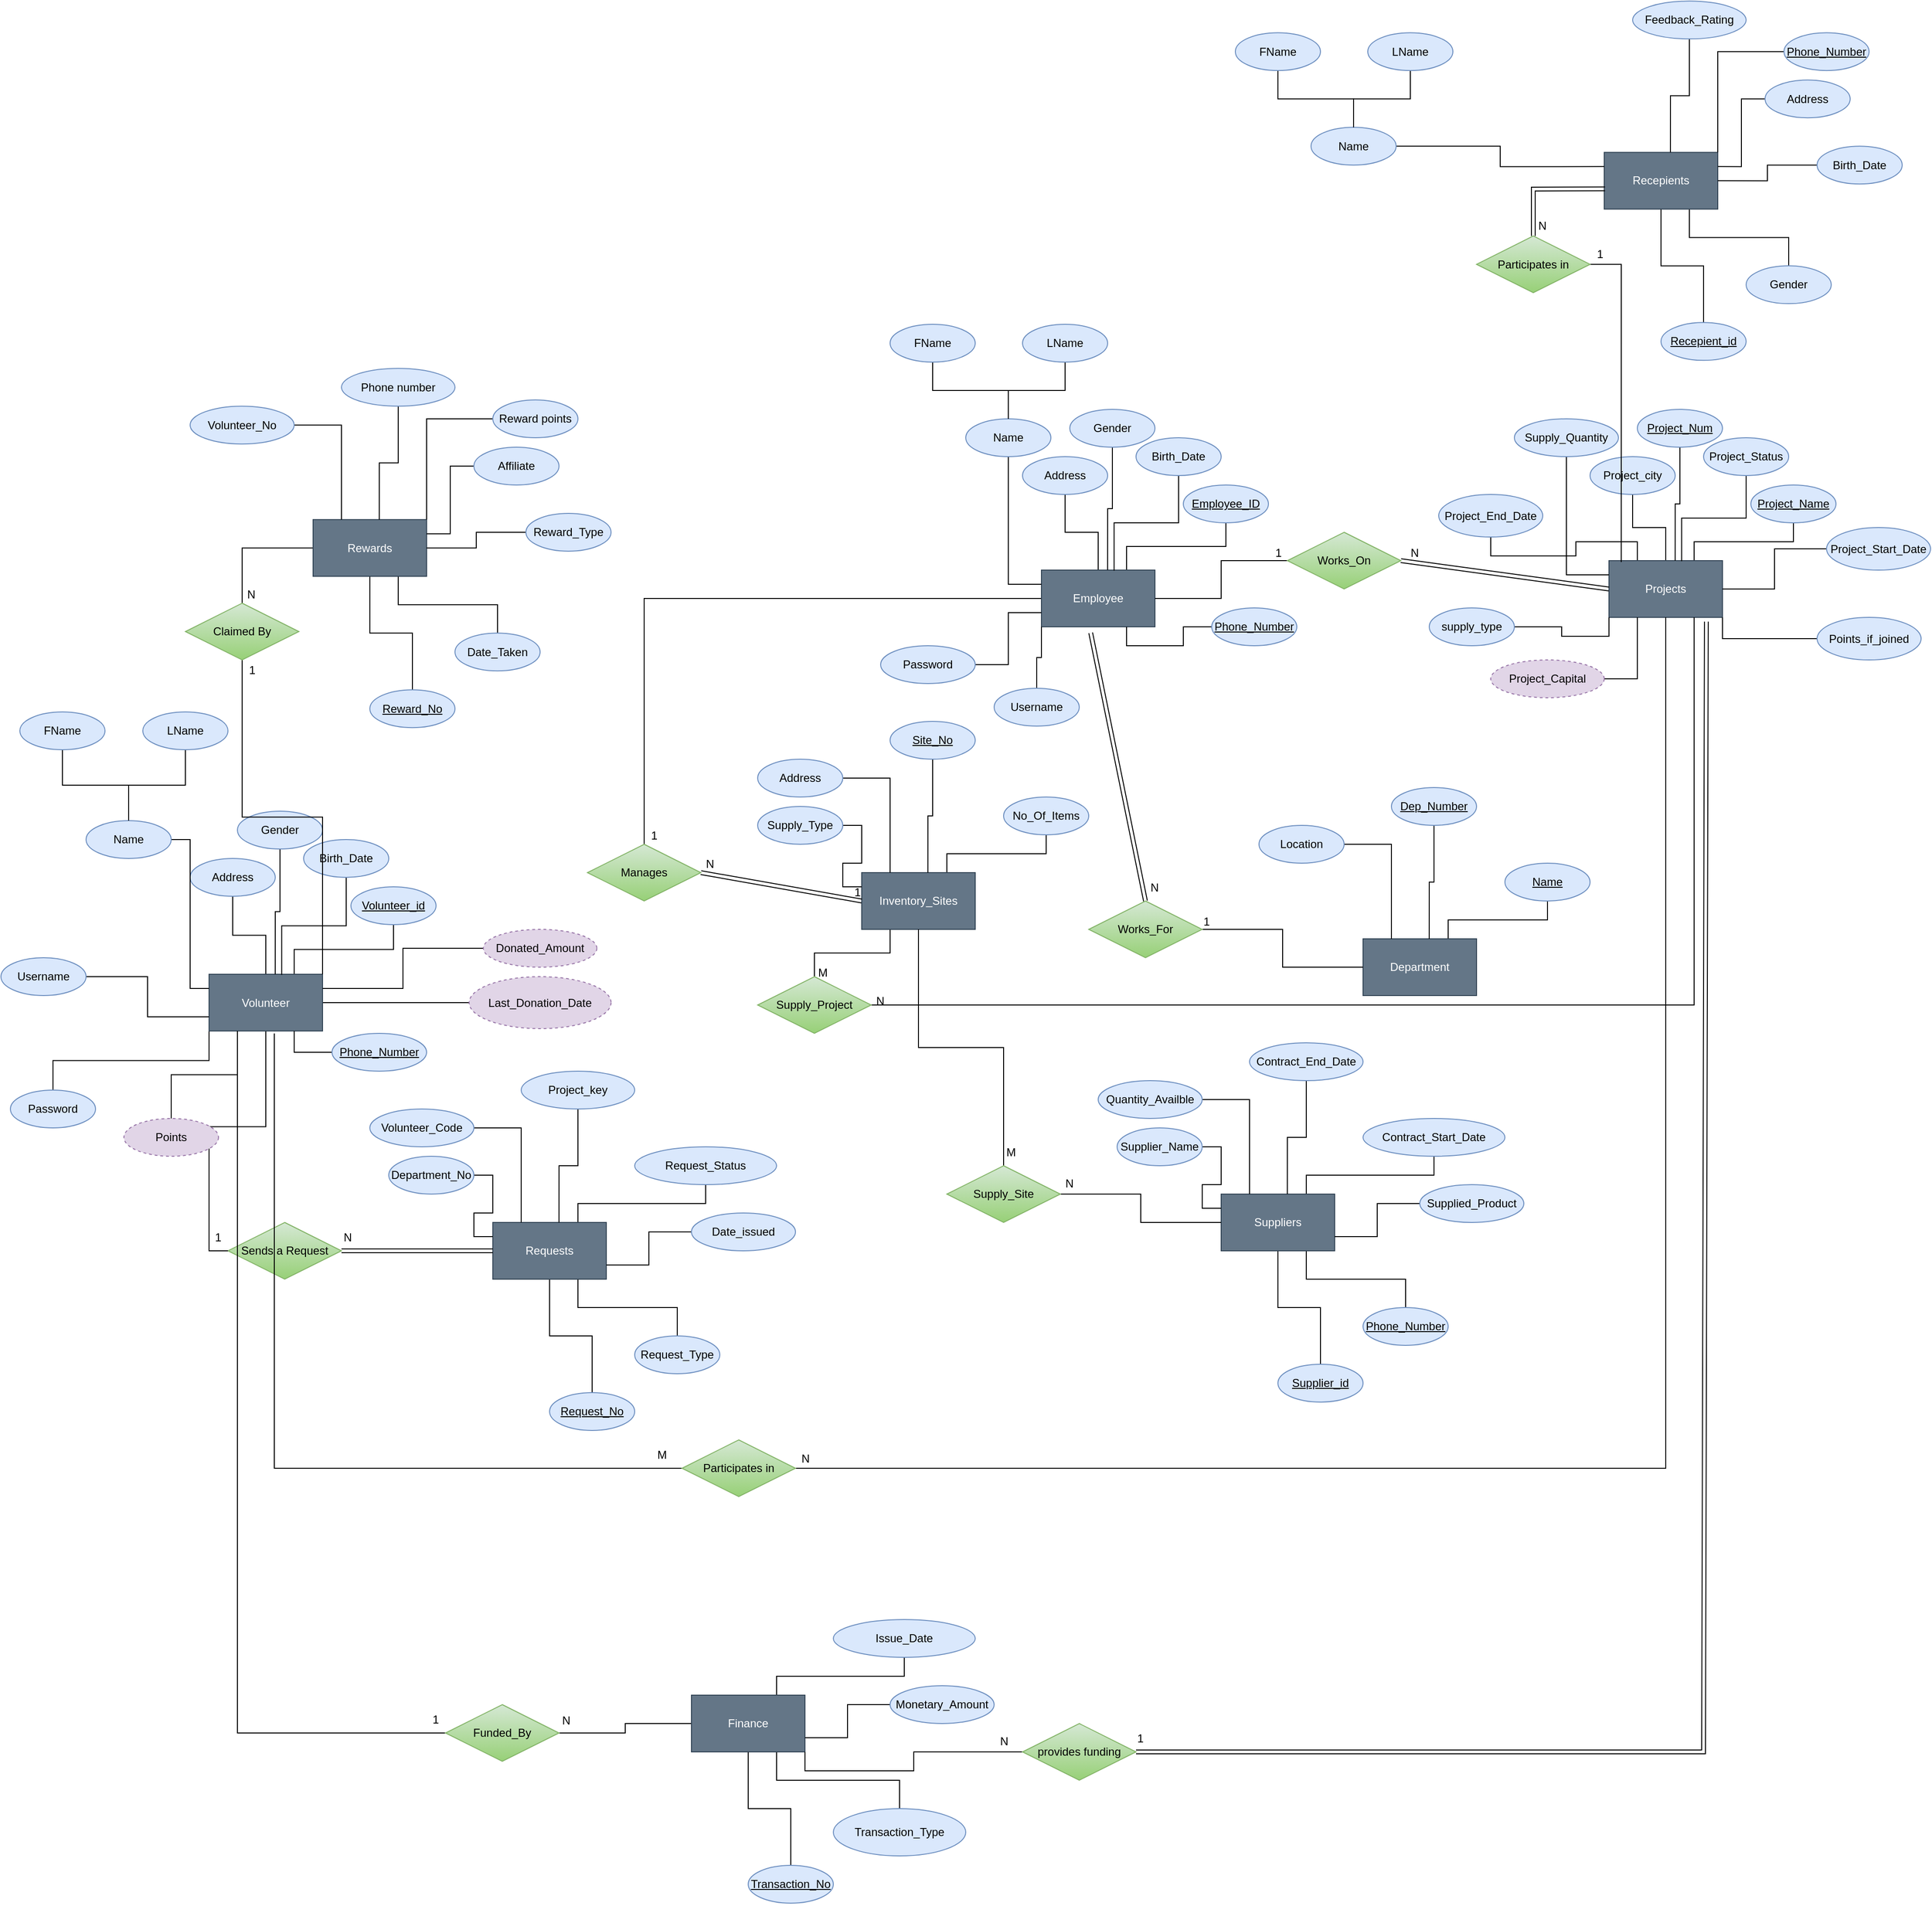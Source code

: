 <mxfile version="20.7.4" type="device"><diagram id="jhZKR6gntFpRb3uCNJim" name="Page-1"><mxGraphModel dx="2973" dy="1919" grid="1" gridSize="10" guides="1" tooltips="1" connect="1" arrows="1" fold="1" page="1" pageScale="1" pageWidth="850" pageHeight="1100" math="0" shadow="0"><root><mxCell id="0"/><mxCell id="1" parent="0"/><mxCell id="ODb5KUoCQRPEb5MBtnkW-4" style="edgeStyle=orthogonalEdgeStyle;rounded=0;orthogonalLoop=1;jettySize=auto;html=1;exitX=0.75;exitY=0;exitDx=0;exitDy=0;entryX=0.5;entryY=1;entryDx=0;entryDy=0;endArrow=none;endFill=0;" parent="1" source="ODb5KUoCQRPEb5MBtnkW-1" target="ODb5KUoCQRPEb5MBtnkW-3" edge="1"><mxGeometry relative="1" as="geometry"/></mxCell><mxCell id="ODb5KUoCQRPEb5MBtnkW-14" style="edgeStyle=orthogonalEdgeStyle;rounded=0;orthogonalLoop=1;jettySize=auto;html=1;entryX=0.5;entryY=1;entryDx=0;entryDy=0;endArrow=none;endFill=0;" parent="1" source="ODb5KUoCQRPEb5MBtnkW-1" target="ODb5KUoCQRPEb5MBtnkW-13" edge="1"><mxGeometry relative="1" as="geometry"/></mxCell><mxCell id="OvMIVy-bHv65QEzYz2uB-42" style="edgeStyle=orthogonalEdgeStyle;rounded=0;orthogonalLoop=1;jettySize=auto;html=1;endArrow=none;endFill=0;" edge="1" parent="1" source="ODb5KUoCQRPEb5MBtnkW-1"><mxGeometry relative="1" as="geometry"><mxPoint x="-160" y="190" as="targetPoint"/></mxGeometry></mxCell><mxCell id="ODb5KUoCQRPEb5MBtnkW-1" value="Employee" style="rounded=0;whiteSpace=wrap;html=1;fillColor=#647687;strokeColor=#314354;fontColor=#ffffff;" parent="1" vertex="1"><mxGeometry x="250" y="160" width="120" height="60" as="geometry"/></mxCell><mxCell id="ODb5KUoCQRPEb5MBtnkW-3" value="&lt;u&gt;Employee_ID&lt;/u&gt;" style="ellipse;whiteSpace=wrap;html=1;fillColor=#dae8fc;strokeColor=#6c8ebf;" parent="1" vertex="1"><mxGeometry x="400" y="70" width="90" height="40" as="geometry"/></mxCell><mxCell id="ODb5KUoCQRPEb5MBtnkW-19" style="edgeStyle=orthogonalEdgeStyle;rounded=0;orthogonalLoop=1;jettySize=auto;html=1;entryX=0.583;entryY=0;entryDx=0;entryDy=0;entryPerimeter=0;endArrow=none;endFill=0;" parent="1" source="ODb5KUoCQRPEb5MBtnkW-10" target="ODb5KUoCQRPEb5MBtnkW-1" edge="1"><mxGeometry relative="1" as="geometry"/></mxCell><mxCell id="ODb5KUoCQRPEb5MBtnkW-10" value="Gender" style="ellipse;whiteSpace=wrap;html=1;fillColor=#dae8fc;strokeColor=#6c8ebf;" parent="1" vertex="1"><mxGeometry x="280" y="-10" width="90" height="40" as="geometry"/></mxCell><mxCell id="ODb5KUoCQRPEb5MBtnkW-18" style="edgeStyle=orthogonalEdgeStyle;rounded=0;orthogonalLoop=1;jettySize=auto;html=1;entryX=0.64;entryY=0.01;entryDx=0;entryDy=0;entryPerimeter=0;endArrow=none;endFill=0;" parent="1" source="ODb5KUoCQRPEb5MBtnkW-11" target="ODb5KUoCQRPEb5MBtnkW-1" edge="1"><mxGeometry relative="1" as="geometry"/></mxCell><mxCell id="ODb5KUoCQRPEb5MBtnkW-11" value="Birth_Date" style="ellipse;whiteSpace=wrap;html=1;fillColor=#dae8fc;strokeColor=#6c8ebf;" parent="1" vertex="1"><mxGeometry x="350" y="20" width="90" height="40" as="geometry"/></mxCell><mxCell id="ODb5KUoCQRPEb5MBtnkW-13" value="Address" style="ellipse;whiteSpace=wrap;html=1;fillColor=#dae8fc;strokeColor=#6c8ebf;" parent="1" vertex="1"><mxGeometry x="230" y="40" width="90" height="40" as="geometry"/></mxCell><mxCell id="ODb5KUoCQRPEb5MBtnkW-21" style="edgeStyle=orthogonalEdgeStyle;rounded=0;orthogonalLoop=1;jettySize=auto;html=1;entryX=0;entryY=0.25;entryDx=0;entryDy=0;endArrow=none;endFill=0;" parent="1" source="ODb5KUoCQRPEb5MBtnkW-20" target="ODb5KUoCQRPEb5MBtnkW-1" edge="1"><mxGeometry relative="1" as="geometry"/></mxCell><mxCell id="ODb5KUoCQRPEb5MBtnkW-20" value="Name" style="ellipse;whiteSpace=wrap;html=1;fillColor=#dae8fc;strokeColor=#6c8ebf;" parent="1" vertex="1"><mxGeometry x="170" width="90" height="40" as="geometry"/></mxCell><mxCell id="ODb5KUoCQRPEb5MBtnkW-25" style="edgeStyle=orthogonalEdgeStyle;rounded=0;orthogonalLoop=1;jettySize=auto;html=1;entryX=0.5;entryY=0;entryDx=0;entryDy=0;endArrow=none;endFill=0;" parent="1" source="ODb5KUoCQRPEb5MBtnkW-22" target="ODb5KUoCQRPEb5MBtnkW-20" edge="1"><mxGeometry relative="1" as="geometry"/></mxCell><mxCell id="ODb5KUoCQRPEb5MBtnkW-22" value="LName" style="ellipse;whiteSpace=wrap;html=1;fillColor=#dae8fc;strokeColor=#6c8ebf;" parent="1" vertex="1"><mxGeometry x="230" y="-100" width="90" height="40" as="geometry"/></mxCell><mxCell id="ODb5KUoCQRPEb5MBtnkW-26" style="edgeStyle=orthogonalEdgeStyle;rounded=0;orthogonalLoop=1;jettySize=auto;html=1;entryX=0.5;entryY=0;entryDx=0;entryDy=0;endArrow=none;endFill=0;" parent="1" source="ODb5KUoCQRPEb5MBtnkW-23" target="ODb5KUoCQRPEb5MBtnkW-20" edge="1"><mxGeometry relative="1" as="geometry"/></mxCell><mxCell id="ODb5KUoCQRPEb5MBtnkW-23" value="FName" style="ellipse;whiteSpace=wrap;html=1;fillColor=#dae8fc;strokeColor=#6c8ebf;" parent="1" vertex="1"><mxGeometry x="90" y="-100" width="90" height="40" as="geometry"/></mxCell><mxCell id="ODb5KUoCQRPEb5MBtnkW-27" style="edgeStyle=orthogonalEdgeStyle;rounded=0;orthogonalLoop=1;jettySize=auto;html=1;exitX=0.75;exitY=0;exitDx=0;exitDy=0;entryX=0.5;entryY=1;entryDx=0;entryDy=0;endArrow=none;endFill=0;" parent="1" source="ODb5KUoCQRPEb5MBtnkW-30" target="ODb5KUoCQRPEb5MBtnkW-31" edge="1"><mxGeometry relative="1" as="geometry"/></mxCell><mxCell id="ODb5KUoCQRPEb5MBtnkW-28" style="edgeStyle=orthogonalEdgeStyle;rounded=0;orthogonalLoop=1;jettySize=auto;html=1;entryX=0.5;entryY=1;entryDx=0;entryDy=0;endArrow=none;endFill=0;" parent="1" source="ODb5KUoCQRPEb5MBtnkW-30" target="ODb5KUoCQRPEb5MBtnkW-37" edge="1"><mxGeometry relative="1" as="geometry"/></mxCell><mxCell id="ODb5KUoCQRPEb5MBtnkW-29" style="edgeStyle=orthogonalEdgeStyle;rounded=0;orthogonalLoop=1;jettySize=auto;html=1;exitX=0.25;exitY=0;exitDx=0;exitDy=0;entryX=0.5;entryY=1;entryDx=0;entryDy=0;endArrow=none;endFill=0;" parent="1" source="ODb5KUoCQRPEb5MBtnkW-30" target="ODb5KUoCQRPEb5MBtnkW-36" edge="1"><mxGeometry relative="1" as="geometry"/></mxCell><mxCell id="ODb5KUoCQRPEb5MBtnkW-30" value="Projects" style="rounded=0;whiteSpace=wrap;html=1;fillColor=#647687;strokeColor=#314354;fontColor=#ffffff;" parent="1" vertex="1"><mxGeometry x="850" y="150" width="120" height="60" as="geometry"/></mxCell><mxCell id="ODb5KUoCQRPEb5MBtnkW-31" value="&lt;u&gt;Project_Name&lt;/u&gt;" style="ellipse;whiteSpace=wrap;html=1;fillColor=#dae8fc;strokeColor=#6c8ebf;" parent="1" vertex="1"><mxGeometry x="1000" y="70" width="90" height="40" as="geometry"/></mxCell><mxCell id="ODb5KUoCQRPEb5MBtnkW-32" style="edgeStyle=orthogonalEdgeStyle;rounded=0;orthogonalLoop=1;jettySize=auto;html=1;entryX=0.583;entryY=0;entryDx=0;entryDy=0;entryPerimeter=0;endArrow=none;endFill=0;" parent="1" source="ODb5KUoCQRPEb5MBtnkW-33" target="ODb5KUoCQRPEb5MBtnkW-30" edge="1"><mxGeometry relative="1" as="geometry"/></mxCell><mxCell id="ODb5KUoCQRPEb5MBtnkW-33" value="&lt;u&gt;Project_Num&lt;/u&gt;" style="ellipse;whiteSpace=wrap;html=1;fillColor=#dae8fc;strokeColor=#6c8ebf;" parent="1" vertex="1"><mxGeometry x="880" y="-10" width="90" height="40" as="geometry"/></mxCell><mxCell id="ODb5KUoCQRPEb5MBtnkW-34" style="edgeStyle=orthogonalEdgeStyle;rounded=0;orthogonalLoop=1;jettySize=auto;html=1;entryX=0.64;entryY=0.01;entryDx=0;entryDy=0;entryPerimeter=0;endArrow=none;endFill=0;" parent="1" source="ODb5KUoCQRPEb5MBtnkW-35" target="ODb5KUoCQRPEb5MBtnkW-30" edge="1"><mxGeometry relative="1" as="geometry"/></mxCell><mxCell id="ODb5KUoCQRPEb5MBtnkW-35" value="Project_Status" style="ellipse;whiteSpace=wrap;html=1;fillColor=#dae8fc;strokeColor=#6c8ebf;" parent="1" vertex="1"><mxGeometry x="950" y="20" width="90" height="40" as="geometry"/></mxCell><mxCell id="ODb5KUoCQRPEb5MBtnkW-36" value="Project_End_Date" style="ellipse;whiteSpace=wrap;html=1;fillColor=#dae8fc;strokeColor=#6c8ebf;" parent="1" vertex="1"><mxGeometry x="670" y="80" width="110" height="45" as="geometry"/></mxCell><mxCell id="ODb5KUoCQRPEb5MBtnkW-37" value="Project_city" style="ellipse;whiteSpace=wrap;html=1;fillColor=#dae8fc;strokeColor=#6c8ebf;" parent="1" vertex="1"><mxGeometry x="830" y="40" width="90" height="40" as="geometry"/></mxCell><mxCell id="ODb5KUoCQRPEb5MBtnkW-38" style="edgeStyle=orthogonalEdgeStyle;rounded=0;orthogonalLoop=1;jettySize=auto;html=1;entryX=0;entryY=0.25;entryDx=0;entryDy=0;endArrow=none;endFill=0;" parent="1" source="ODb5KUoCQRPEb5MBtnkW-39" target="ODb5KUoCQRPEb5MBtnkW-30" edge="1"><mxGeometry relative="1" as="geometry"/></mxCell><mxCell id="ODb5KUoCQRPEb5MBtnkW-39" value="Supply_Quantity" style="ellipse;whiteSpace=wrap;html=1;fillColor=#dae8fc;strokeColor=#6c8ebf;" parent="1" vertex="1"><mxGeometry x="750" width="110" height="40" as="geometry"/></mxCell><mxCell id="OvMIVy-bHv65QEzYz2uB-2" style="edgeStyle=orthogonalEdgeStyle;rounded=0;orthogonalLoop=1;jettySize=auto;html=1;entryX=1;entryY=0.5;entryDx=0;entryDy=0;endArrow=none;endFill=0;" edge="1" parent="1" source="OvMIVy-bHv65QEzYz2uB-1" target="ODb5KUoCQRPEb5MBtnkW-30"><mxGeometry relative="1" as="geometry"/></mxCell><mxCell id="OvMIVy-bHv65QEzYz2uB-1" value="Project_Start_Date" style="ellipse;whiteSpace=wrap;html=1;fillColor=#dae8fc;strokeColor=#6c8ebf;" vertex="1" parent="1"><mxGeometry x="1080" y="115" width="110" height="45" as="geometry"/></mxCell><mxCell id="OvMIVy-bHv65QEzYz2uB-6" style="edgeStyle=orthogonalEdgeStyle;rounded=0;orthogonalLoop=1;jettySize=auto;html=1;entryX=1;entryY=0.5;entryDx=0;entryDy=0;endArrow=none;endFill=0;" edge="1" parent="1" source="OvMIVy-bHv65QEzYz2uB-5" target="ODb5KUoCQRPEb5MBtnkW-1"><mxGeometry relative="1" as="geometry"/></mxCell><mxCell id="OvMIVy-bHv65QEzYz2uB-5" value="Works_On" style="shape=rhombus;perimeter=rhombusPerimeter;whiteSpace=wrap;html=1;align=center;fillColor=#d5e8d4;strokeColor=#82b366;gradientColor=#97d077;" vertex="1" parent="1"><mxGeometry x="510" y="120" width="120" height="60" as="geometry"/></mxCell><mxCell id="OvMIVy-bHv65QEzYz2uB-8" style="edgeStyle=orthogonalEdgeStyle;rounded=0;orthogonalLoop=1;jettySize=auto;html=1;exitX=0.75;exitY=0;exitDx=0;exitDy=0;entryX=0.5;entryY=1;entryDx=0;entryDy=0;endArrow=none;endFill=0;" edge="1" parent="1" source="OvMIVy-bHv65QEzYz2uB-11" target="OvMIVy-bHv65QEzYz2uB-12"><mxGeometry relative="1" as="geometry"/></mxCell><mxCell id="OvMIVy-bHv65QEzYz2uB-11" value="Department" style="rounded=0;whiteSpace=wrap;html=1;fillColor=#647687;strokeColor=#314354;fontColor=#ffffff;" vertex="1" parent="1"><mxGeometry x="590" y="550" width="120" height="60" as="geometry"/></mxCell><mxCell id="OvMIVy-bHv65QEzYz2uB-12" value="&lt;u&gt;Name&lt;/u&gt;" style="ellipse;whiteSpace=wrap;html=1;fillColor=#dae8fc;strokeColor=#6c8ebf;" vertex="1" parent="1"><mxGeometry x="740" y="470" width="90" height="40" as="geometry"/></mxCell><mxCell id="OvMIVy-bHv65QEzYz2uB-13" style="edgeStyle=orthogonalEdgeStyle;rounded=0;orthogonalLoop=1;jettySize=auto;html=1;entryX=0.583;entryY=0;entryDx=0;entryDy=0;entryPerimeter=0;endArrow=none;endFill=0;" edge="1" parent="1" source="OvMIVy-bHv65QEzYz2uB-14" target="OvMIVy-bHv65QEzYz2uB-11"><mxGeometry relative="1" as="geometry"/></mxCell><mxCell id="OvMIVy-bHv65QEzYz2uB-14" value="&lt;u&gt;Dep_Number&lt;/u&gt;" style="ellipse;whiteSpace=wrap;html=1;fillColor=#dae8fc;strokeColor=#6c8ebf;" vertex="1" parent="1"><mxGeometry x="620" y="390" width="90" height="40" as="geometry"/></mxCell><mxCell id="OvMIVy-bHv65QEzYz2uB-24" style="edgeStyle=orthogonalEdgeStyle;rounded=0;orthogonalLoop=1;jettySize=auto;html=1;exitX=1;exitY=0.5;exitDx=0;exitDy=0;entryX=0;entryY=0.5;entryDx=0;entryDy=0;endArrow=none;endFill=0;" edge="1" parent="1" source="OvMIVy-bHv65QEzYz2uB-25" target="OvMIVy-bHv65QEzYz2uB-11"><mxGeometry relative="1" as="geometry"/></mxCell><mxCell id="OvMIVy-bHv65QEzYz2uB-25" value="Works_For" style="shape=rhombus;perimeter=rhombusPerimeter;whiteSpace=wrap;html=1;align=center;fillColor=#d5e8d4;strokeColor=#82b366;gradientColor=#97d077;" vertex="1" parent="1"><mxGeometry x="300" y="510" width="120" height="60" as="geometry"/></mxCell><mxCell id="OvMIVy-bHv65QEzYz2uB-28" style="edgeStyle=orthogonalEdgeStyle;rounded=0;orthogonalLoop=1;jettySize=auto;html=1;entryX=0.25;entryY=0;entryDx=0;entryDy=0;endArrow=none;endFill=0;" edge="1" parent="1" source="OvMIVy-bHv65QEzYz2uB-27" target="OvMIVy-bHv65QEzYz2uB-11"><mxGeometry relative="1" as="geometry"/></mxCell><mxCell id="OvMIVy-bHv65QEzYz2uB-27" value="Location" style="ellipse;whiteSpace=wrap;html=1;fillColor=#dae8fc;strokeColor=#6c8ebf;" vertex="1" parent="1"><mxGeometry x="480" y="430" width="90" height="40" as="geometry"/></mxCell><mxCell id="OvMIVy-bHv65QEzYz2uB-30" style="edgeStyle=orthogonalEdgeStyle;rounded=0;orthogonalLoop=1;jettySize=auto;html=1;exitX=0.75;exitY=0;exitDx=0;exitDy=0;entryX=0.5;entryY=1;entryDx=0;entryDy=0;endArrow=none;endFill=0;" edge="1" parent="1" source="OvMIVy-bHv65QEzYz2uB-31" target="OvMIVy-bHv65QEzYz2uB-32"><mxGeometry relative="1" as="geometry"/></mxCell><mxCell id="OvMIVy-bHv65QEzYz2uB-47" style="edgeStyle=orthogonalEdgeStyle;rounded=0;orthogonalLoop=1;jettySize=auto;html=1;exitX=0.25;exitY=1;exitDx=0;exitDy=0;entryX=0.5;entryY=0;entryDx=0;entryDy=0;endArrow=none;endFill=0;" edge="1" parent="1" source="OvMIVy-bHv65QEzYz2uB-31" target="OvMIVy-bHv65QEzYz2uB-46"><mxGeometry relative="1" as="geometry"/></mxCell><mxCell id="OvMIVy-bHv65QEzYz2uB-31" value="Inventory_Sites" style="rounded=0;whiteSpace=wrap;html=1;fillColor=#647687;strokeColor=#314354;fontColor=#ffffff;" vertex="1" parent="1"><mxGeometry x="60" y="480" width="120" height="60" as="geometry"/></mxCell><mxCell id="OvMIVy-bHv65QEzYz2uB-32" value="No_Of_Items" style="ellipse;whiteSpace=wrap;html=1;fillColor=#dae8fc;strokeColor=#6c8ebf;" vertex="1" parent="1"><mxGeometry x="210" y="400" width="90" height="40" as="geometry"/></mxCell><mxCell id="OvMIVy-bHv65QEzYz2uB-33" style="edgeStyle=orthogonalEdgeStyle;rounded=0;orthogonalLoop=1;jettySize=auto;html=1;entryX=0.583;entryY=0;entryDx=0;entryDy=0;entryPerimeter=0;endArrow=none;endFill=0;" edge="1" parent="1" source="OvMIVy-bHv65QEzYz2uB-34" target="OvMIVy-bHv65QEzYz2uB-31"><mxGeometry relative="1" as="geometry"/></mxCell><mxCell id="OvMIVy-bHv65QEzYz2uB-34" value="&lt;u&gt;Site_No&lt;/u&gt;" style="ellipse;whiteSpace=wrap;html=1;fillColor=#dae8fc;strokeColor=#6c8ebf;" vertex="1" parent="1"><mxGeometry x="90" y="320" width="90" height="40" as="geometry"/></mxCell><mxCell id="OvMIVy-bHv65QEzYz2uB-41" style="edgeStyle=orthogonalEdgeStyle;rounded=0;orthogonalLoop=1;jettySize=auto;html=1;endArrow=none;endFill=0;" edge="1" parent="1" source="OvMIVy-bHv65QEzYz2uB-36"><mxGeometry relative="1" as="geometry"><mxPoint x="-160" y="190" as="targetPoint"/><Array as="points"><mxPoint x="-170" y="190"/></Array></mxGeometry></mxCell><mxCell id="OvMIVy-bHv65QEzYz2uB-36" value="Manages" style="shape=rhombus;perimeter=rhombusPerimeter;whiteSpace=wrap;html=1;align=center;fillColor=#d5e8d4;strokeColor=#82b366;gradientColor=#97d077;" vertex="1" parent="1"><mxGeometry x="-230" y="450" width="120" height="60" as="geometry"/></mxCell><mxCell id="OvMIVy-bHv65QEzYz2uB-37" style="edgeStyle=orthogonalEdgeStyle;rounded=0;orthogonalLoop=1;jettySize=auto;html=1;entryX=0.25;entryY=0;entryDx=0;entryDy=0;endArrow=none;endFill=0;" edge="1" parent="1" source="OvMIVy-bHv65QEzYz2uB-38" target="OvMIVy-bHv65QEzYz2uB-31"><mxGeometry relative="1" as="geometry"/></mxCell><mxCell id="OvMIVy-bHv65QEzYz2uB-38" value="Address" style="ellipse;whiteSpace=wrap;html=1;fillColor=#dae8fc;strokeColor=#6c8ebf;" vertex="1" parent="1"><mxGeometry x="-50" y="360" width="90" height="40" as="geometry"/></mxCell><mxCell id="OvMIVy-bHv65QEzYz2uB-44" style="edgeStyle=orthogonalEdgeStyle;rounded=0;orthogonalLoop=1;jettySize=auto;html=1;entryX=0;entryY=0.25;entryDx=0;entryDy=0;endArrow=none;endFill=0;" edge="1" parent="1" source="OvMIVy-bHv65QEzYz2uB-43" target="OvMIVy-bHv65QEzYz2uB-31"><mxGeometry relative="1" as="geometry"/></mxCell><mxCell id="OvMIVy-bHv65QEzYz2uB-43" value="Supply_Type" style="ellipse;whiteSpace=wrap;html=1;fillColor=#dae8fc;strokeColor=#6c8ebf;" vertex="1" parent="1"><mxGeometry x="-50" y="410" width="90" height="40" as="geometry"/></mxCell><mxCell id="OvMIVy-bHv65QEzYz2uB-48" style="edgeStyle=orthogonalEdgeStyle;rounded=0;orthogonalLoop=1;jettySize=auto;html=1;entryX=0.75;entryY=1;entryDx=0;entryDy=0;endArrow=none;endFill=0;" edge="1" parent="1" source="OvMIVy-bHv65QEzYz2uB-46" target="ODb5KUoCQRPEb5MBtnkW-30"><mxGeometry relative="1" as="geometry"/></mxCell><mxCell id="OvMIVy-bHv65QEzYz2uB-46" value="Supply_Project" style="shape=rhombus;perimeter=rhombusPerimeter;whiteSpace=wrap;html=1;align=center;fillColor=#d5e8d4;strokeColor=#82b366;gradientColor=#97d077;" vertex="1" parent="1"><mxGeometry x="-50" y="590" width="120" height="60" as="geometry"/></mxCell><mxCell id="OvMIVy-bHv65QEzYz2uB-49" style="edgeStyle=orthogonalEdgeStyle;rounded=0;orthogonalLoop=1;jettySize=auto;html=1;exitX=0.75;exitY=0;exitDx=0;exitDy=0;entryX=0.5;entryY=1;entryDx=0;entryDy=0;endArrow=none;endFill=0;" edge="1" parent="1" source="OvMIVy-bHv65QEzYz2uB-50" target="OvMIVy-bHv65QEzYz2uB-51"><mxGeometry relative="1" as="geometry"/></mxCell><mxCell id="OvMIVy-bHv65QEzYz2uB-67" style="edgeStyle=orthogonalEdgeStyle;rounded=0;orthogonalLoop=1;jettySize=auto;html=1;entryX=0.5;entryY=0;entryDx=0;entryDy=0;endArrow=none;endFill=0;" edge="1" parent="1" source="OvMIVy-bHv65QEzYz2uB-50" target="OvMIVy-bHv65QEzYz2uB-64"><mxGeometry relative="1" as="geometry"/></mxCell><mxCell id="OvMIVy-bHv65QEzYz2uB-68" style="edgeStyle=orthogonalEdgeStyle;rounded=0;orthogonalLoop=1;jettySize=auto;html=1;exitX=0.75;exitY=1;exitDx=0;exitDy=0;entryX=0.5;entryY=0;entryDx=0;entryDy=0;endArrow=none;endFill=0;" edge="1" parent="1" source="OvMIVy-bHv65QEzYz2uB-50" target="OvMIVy-bHv65QEzYz2uB-65"><mxGeometry relative="1" as="geometry"/></mxCell><mxCell id="OvMIVy-bHv65QEzYz2uB-50" value="Suppliers" style="rounded=0;whiteSpace=wrap;html=1;fillColor=#647687;strokeColor=#314354;fontColor=#ffffff;" vertex="1" parent="1"><mxGeometry x="440" y="820" width="120" height="60" as="geometry"/></mxCell><mxCell id="OvMIVy-bHv65QEzYz2uB-51" value="Contract_Start_Date" style="ellipse;whiteSpace=wrap;html=1;fillColor=#dae8fc;strokeColor=#6c8ebf;" vertex="1" parent="1"><mxGeometry x="590" y="740" width="150" height="40" as="geometry"/></mxCell><mxCell id="OvMIVy-bHv65QEzYz2uB-52" style="edgeStyle=orthogonalEdgeStyle;rounded=0;orthogonalLoop=1;jettySize=auto;html=1;entryX=0.583;entryY=0;entryDx=0;entryDy=0;entryPerimeter=0;endArrow=none;endFill=0;" edge="1" parent="1" source="OvMIVy-bHv65QEzYz2uB-53" target="OvMIVy-bHv65QEzYz2uB-50"><mxGeometry relative="1" as="geometry"/></mxCell><mxCell id="OvMIVy-bHv65QEzYz2uB-53" value="Contract_End_Date" style="ellipse;whiteSpace=wrap;html=1;fillColor=#dae8fc;strokeColor=#6c8ebf;" vertex="1" parent="1"><mxGeometry x="470" y="660" width="120" height="40" as="geometry"/></mxCell><mxCell id="OvMIVy-bHv65QEzYz2uB-54" style="edgeStyle=orthogonalEdgeStyle;rounded=0;orthogonalLoop=1;jettySize=auto;html=1;exitX=1;exitY=0.5;exitDx=0;exitDy=0;entryX=0;entryY=0.5;entryDx=0;entryDy=0;endArrow=none;endFill=0;" edge="1" parent="1" source="OvMIVy-bHv65QEzYz2uB-55" target="OvMIVy-bHv65QEzYz2uB-50"><mxGeometry relative="1" as="geometry"/></mxCell><mxCell id="OvMIVy-bHv65QEzYz2uB-71" style="edgeStyle=orthogonalEdgeStyle;rounded=0;orthogonalLoop=1;jettySize=auto;html=1;entryX=0.5;entryY=1;entryDx=0;entryDy=0;endArrow=none;endFill=0;" edge="1" parent="1" source="OvMIVy-bHv65QEzYz2uB-55" target="OvMIVy-bHv65QEzYz2uB-31"><mxGeometry relative="1" as="geometry"/></mxCell><mxCell id="OvMIVy-bHv65QEzYz2uB-55" value="Supply_Site" style="shape=rhombus;perimeter=rhombusPerimeter;whiteSpace=wrap;html=1;align=center;fillColor=#d5e8d4;strokeColor=#82b366;gradientColor=#97d077;" vertex="1" parent="1"><mxGeometry x="150" y="790" width="120" height="60" as="geometry"/></mxCell><mxCell id="OvMIVy-bHv65QEzYz2uB-56" style="edgeStyle=orthogonalEdgeStyle;rounded=0;orthogonalLoop=1;jettySize=auto;html=1;entryX=0.25;entryY=0;entryDx=0;entryDy=0;endArrow=none;endFill=0;" edge="1" parent="1" source="OvMIVy-bHv65QEzYz2uB-57" target="OvMIVy-bHv65QEzYz2uB-50"><mxGeometry relative="1" as="geometry"/></mxCell><mxCell id="OvMIVy-bHv65QEzYz2uB-57" value="Quantity_Availble" style="ellipse;whiteSpace=wrap;html=1;fillColor=#dae8fc;strokeColor=#6c8ebf;" vertex="1" parent="1"><mxGeometry x="310" y="700" width="110" height="40" as="geometry"/></mxCell><mxCell id="OvMIVy-bHv65QEzYz2uB-58" style="edgeStyle=orthogonalEdgeStyle;rounded=0;orthogonalLoop=1;jettySize=auto;html=1;entryX=0;entryY=0.25;entryDx=0;entryDy=0;endArrow=none;endFill=0;" edge="1" parent="1" source="OvMIVy-bHv65QEzYz2uB-59" target="OvMIVy-bHv65QEzYz2uB-50"><mxGeometry relative="1" as="geometry"/></mxCell><mxCell id="OvMIVy-bHv65QEzYz2uB-59" value="Supplier_Name" style="ellipse;whiteSpace=wrap;html=1;fillColor=#dae8fc;strokeColor=#6c8ebf;" vertex="1" parent="1"><mxGeometry x="330" y="750" width="90" height="40" as="geometry"/></mxCell><mxCell id="OvMIVy-bHv65QEzYz2uB-61" style="edgeStyle=orthogonalEdgeStyle;rounded=0;orthogonalLoop=1;jettySize=auto;html=1;entryX=1;entryY=0.75;entryDx=0;entryDy=0;endArrow=none;endFill=0;" edge="1" parent="1" source="OvMIVy-bHv65QEzYz2uB-60" target="OvMIVy-bHv65QEzYz2uB-50"><mxGeometry relative="1" as="geometry"/></mxCell><mxCell id="OvMIVy-bHv65QEzYz2uB-60" value="Supplied_Product" style="ellipse;whiteSpace=wrap;html=1;fillColor=#dae8fc;strokeColor=#6c8ebf;" vertex="1" parent="1"><mxGeometry x="650" y="810" width="110" height="40" as="geometry"/></mxCell><mxCell id="OvMIVy-bHv65QEzYz2uB-64" value="&lt;u&gt;Supplier_id&lt;/u&gt;" style="ellipse;whiteSpace=wrap;html=1;fillColor=#dae8fc;strokeColor=#6c8ebf;" vertex="1" parent="1"><mxGeometry x="500" y="1000" width="90" height="40" as="geometry"/></mxCell><mxCell id="OvMIVy-bHv65QEzYz2uB-65" value="&lt;u&gt;Phone_Number&lt;/u&gt;" style="ellipse;whiteSpace=wrap;html=1;fillColor=#dae8fc;strokeColor=#6c8ebf;" vertex="1" parent="1"><mxGeometry x="590" y="940" width="90" height="40" as="geometry"/></mxCell><mxCell id="OvMIVy-bHv65QEzYz2uB-66" style="edgeStyle=orthogonalEdgeStyle;rounded=0;orthogonalLoop=1;jettySize=auto;html=1;exitX=0.5;exitY=1;exitDx=0;exitDy=0;endArrow=none;endFill=0;" edge="1" parent="1" source="OvMIVy-bHv65QEzYz2uB-64" target="OvMIVy-bHv65QEzYz2uB-64"><mxGeometry relative="1" as="geometry"><mxPoint x="550" y="1010" as="targetPoint"/></mxGeometry></mxCell><mxCell id="OvMIVy-bHv65QEzYz2uB-72" style="edgeStyle=orthogonalEdgeStyle;rounded=0;orthogonalLoop=1;jettySize=auto;html=1;exitX=0.75;exitY=0;exitDx=0;exitDy=0;entryX=0.5;entryY=1;entryDx=0;entryDy=0;endArrow=none;endFill=0;" edge="1" parent="1" source="OvMIVy-bHv65QEzYz2uB-75" target="OvMIVy-bHv65QEzYz2uB-76"><mxGeometry relative="1" as="geometry"/></mxCell><mxCell id="OvMIVy-bHv65QEzYz2uB-73" style="edgeStyle=orthogonalEdgeStyle;rounded=0;orthogonalLoop=1;jettySize=auto;html=1;entryX=0.5;entryY=0;entryDx=0;entryDy=0;endArrow=none;endFill=0;" edge="1" parent="1" source="OvMIVy-bHv65QEzYz2uB-75" target="OvMIVy-bHv65QEzYz2uB-87"><mxGeometry relative="1" as="geometry"/></mxCell><mxCell id="OvMIVy-bHv65QEzYz2uB-74" style="edgeStyle=orthogonalEdgeStyle;rounded=0;orthogonalLoop=1;jettySize=auto;html=1;exitX=0.75;exitY=1;exitDx=0;exitDy=0;entryX=0.5;entryY=0;entryDx=0;entryDy=0;endArrow=none;endFill=0;" edge="1" parent="1" source="OvMIVy-bHv65QEzYz2uB-75" target="OvMIVy-bHv65QEzYz2uB-88"><mxGeometry relative="1" as="geometry"/></mxCell><mxCell id="OvMIVy-bHv65QEzYz2uB-75" value="Requests" style="rounded=0;whiteSpace=wrap;html=1;fillColor=#647687;strokeColor=#314354;fontColor=#ffffff;" vertex="1" parent="1"><mxGeometry x="-330" y="850" width="120" height="60" as="geometry"/></mxCell><mxCell id="OvMIVy-bHv65QEzYz2uB-76" value="Request_Status" style="ellipse;whiteSpace=wrap;html=1;fillColor=#dae8fc;strokeColor=#6c8ebf;" vertex="1" parent="1"><mxGeometry x="-180" y="770" width="150" height="40" as="geometry"/></mxCell><mxCell id="OvMIVy-bHv65QEzYz2uB-77" style="edgeStyle=orthogonalEdgeStyle;rounded=0;orthogonalLoop=1;jettySize=auto;html=1;entryX=0.583;entryY=0;entryDx=0;entryDy=0;entryPerimeter=0;endArrow=none;endFill=0;" edge="1" parent="1" source="OvMIVy-bHv65QEzYz2uB-78" target="OvMIVy-bHv65QEzYz2uB-75"><mxGeometry relative="1" as="geometry"/></mxCell><mxCell id="OvMIVy-bHv65QEzYz2uB-78" value="Project_key" style="ellipse;whiteSpace=wrap;html=1;fillColor=#dae8fc;strokeColor=#6c8ebf;" vertex="1" parent="1"><mxGeometry x="-300" y="690" width="120" height="40" as="geometry"/></mxCell><mxCell id="OvMIVy-bHv65QEzYz2uB-80" value="Sends a Request" style="shape=rhombus;perimeter=rhombusPerimeter;whiteSpace=wrap;html=1;align=center;fillColor=#d5e8d4;strokeColor=#82b366;gradientColor=#97d077;" vertex="1" parent="1"><mxGeometry x="-610" y="850" width="120" height="60" as="geometry"/></mxCell><mxCell id="OvMIVy-bHv65QEzYz2uB-81" style="edgeStyle=orthogonalEdgeStyle;rounded=0;orthogonalLoop=1;jettySize=auto;html=1;entryX=0.25;entryY=0;entryDx=0;entryDy=0;endArrow=none;endFill=0;" edge="1" parent="1" source="OvMIVy-bHv65QEzYz2uB-82" target="OvMIVy-bHv65QEzYz2uB-75"><mxGeometry relative="1" as="geometry"/></mxCell><mxCell id="OvMIVy-bHv65QEzYz2uB-82" value="Volunteer_Code" style="ellipse;whiteSpace=wrap;html=1;fillColor=#dae8fc;strokeColor=#6c8ebf;" vertex="1" parent="1"><mxGeometry x="-460" y="730" width="110" height="40" as="geometry"/></mxCell><mxCell id="OvMIVy-bHv65QEzYz2uB-83" style="edgeStyle=orthogonalEdgeStyle;rounded=0;orthogonalLoop=1;jettySize=auto;html=1;entryX=0;entryY=0.25;entryDx=0;entryDy=0;endArrow=none;endFill=0;" edge="1" parent="1" source="OvMIVy-bHv65QEzYz2uB-84" target="OvMIVy-bHv65QEzYz2uB-75"><mxGeometry relative="1" as="geometry"/></mxCell><mxCell id="OvMIVy-bHv65QEzYz2uB-84" value="Department_No" style="ellipse;whiteSpace=wrap;html=1;fillColor=#dae8fc;strokeColor=#6c8ebf;" vertex="1" parent="1"><mxGeometry x="-440" y="780" width="90" height="40" as="geometry"/></mxCell><mxCell id="OvMIVy-bHv65QEzYz2uB-85" style="edgeStyle=orthogonalEdgeStyle;rounded=0;orthogonalLoop=1;jettySize=auto;html=1;entryX=1;entryY=0.75;entryDx=0;entryDy=0;endArrow=none;endFill=0;" edge="1" parent="1" source="OvMIVy-bHv65QEzYz2uB-86" target="OvMIVy-bHv65QEzYz2uB-75"><mxGeometry relative="1" as="geometry"/></mxCell><mxCell id="OvMIVy-bHv65QEzYz2uB-86" value="Date_issued" style="ellipse;whiteSpace=wrap;html=1;fillColor=#dae8fc;strokeColor=#6c8ebf;" vertex="1" parent="1"><mxGeometry x="-120" y="840" width="110" height="40" as="geometry"/></mxCell><mxCell id="OvMIVy-bHv65QEzYz2uB-87" value="&lt;u&gt;Request_No&lt;/u&gt;" style="ellipse;whiteSpace=wrap;html=1;fillColor=#dae8fc;strokeColor=#6c8ebf;" vertex="1" parent="1"><mxGeometry x="-270" y="1030" width="90" height="40" as="geometry"/></mxCell><mxCell id="OvMIVy-bHv65QEzYz2uB-88" value="Request_Type" style="ellipse;whiteSpace=wrap;html=1;fillColor=#dae8fc;strokeColor=#6c8ebf;" vertex="1" parent="1"><mxGeometry x="-180" y="970" width="90" height="40" as="geometry"/></mxCell><mxCell id="OvMIVy-bHv65QEzYz2uB-89" style="edgeStyle=orthogonalEdgeStyle;rounded=0;orthogonalLoop=1;jettySize=auto;html=1;exitX=0.5;exitY=1;exitDx=0;exitDy=0;endArrow=none;endFill=0;" edge="1" parent="1" source="OvMIVy-bHv65QEzYz2uB-87" target="OvMIVy-bHv65QEzYz2uB-87"><mxGeometry relative="1" as="geometry"><mxPoint x="-220" y="1040" as="targetPoint"/></mxGeometry></mxCell><mxCell id="OvMIVy-bHv65QEzYz2uB-90" style="edgeStyle=orthogonalEdgeStyle;rounded=0;orthogonalLoop=1;jettySize=auto;html=1;exitX=0.75;exitY=0;exitDx=0;exitDy=0;entryX=0.5;entryY=1;entryDx=0;entryDy=0;endArrow=none;endFill=0;" edge="1" parent="1" source="OvMIVy-bHv65QEzYz2uB-93" target="OvMIVy-bHv65QEzYz2uB-94"><mxGeometry relative="1" as="geometry"/></mxCell><mxCell id="OvMIVy-bHv65QEzYz2uB-91" style="edgeStyle=orthogonalEdgeStyle;rounded=0;orthogonalLoop=1;jettySize=auto;html=1;entryX=0.5;entryY=1;entryDx=0;entryDy=0;endArrow=none;endFill=0;" edge="1" parent="1" source="OvMIVy-bHv65QEzYz2uB-93" target="OvMIVy-bHv65QEzYz2uB-100"><mxGeometry relative="1" as="geometry"/></mxCell><mxCell id="OvMIVy-bHv65QEzYz2uB-108" style="edgeStyle=orthogonalEdgeStyle;rounded=0;orthogonalLoop=1;jettySize=auto;html=1;entryX=0;entryY=0.5;entryDx=0;entryDy=0;endArrow=none;endFill=0;" edge="1" parent="1" source="OvMIVy-bHv65QEzYz2uB-93" target="OvMIVy-bHv65QEzYz2uB-80"><mxGeometry relative="1" as="geometry"/></mxCell><mxCell id="OvMIVy-bHv65QEzYz2uB-123" style="edgeStyle=orthogonalEdgeStyle;rounded=0;orthogonalLoop=1;jettySize=auto;html=1;exitX=1;exitY=0.5;exitDx=0;exitDy=0;entryX=0;entryY=0.5;entryDx=0;entryDy=0;endArrow=none;endFill=0;" edge="1" parent="1" source="OvMIVy-bHv65QEzYz2uB-93" target="OvMIVy-bHv65QEzYz2uB-121"><mxGeometry relative="1" as="geometry"/></mxCell><mxCell id="OvMIVy-bHv65QEzYz2uB-135" style="edgeStyle=orthogonalEdgeStyle;rounded=0;orthogonalLoop=1;jettySize=auto;html=1;exitX=0;exitY=1;exitDx=0;exitDy=0;entryX=0.5;entryY=0;entryDx=0;entryDy=0;endArrow=none;endFill=0;" edge="1" parent="1" source="OvMIVy-bHv65QEzYz2uB-93" target="OvMIVy-bHv65QEzYz2uB-131"><mxGeometry relative="1" as="geometry"/></mxCell><mxCell id="OvMIVy-bHv65QEzYz2uB-93" value="Volunteer" style="rounded=0;whiteSpace=wrap;html=1;fillColor=#647687;strokeColor=#314354;fontColor=#ffffff;" vertex="1" parent="1"><mxGeometry x="-630" y="587.5" width="120" height="60" as="geometry"/></mxCell><mxCell id="OvMIVy-bHv65QEzYz2uB-94" value="&lt;u&gt;Volunteer_id&lt;/u&gt;" style="ellipse;whiteSpace=wrap;html=1;fillColor=#dae8fc;strokeColor=#6c8ebf;" vertex="1" parent="1"><mxGeometry x="-480" y="495" width="90" height="40" as="geometry"/></mxCell><mxCell id="OvMIVy-bHv65QEzYz2uB-95" style="edgeStyle=orthogonalEdgeStyle;rounded=0;orthogonalLoop=1;jettySize=auto;html=1;entryX=0.583;entryY=0;entryDx=0;entryDy=0;entryPerimeter=0;endArrow=none;endFill=0;" edge="1" parent="1" source="OvMIVy-bHv65QEzYz2uB-96" target="OvMIVy-bHv65QEzYz2uB-93"><mxGeometry relative="1" as="geometry"/></mxCell><mxCell id="OvMIVy-bHv65QEzYz2uB-96" value="Gender" style="ellipse;whiteSpace=wrap;html=1;fillColor=#dae8fc;strokeColor=#6c8ebf;" vertex="1" parent="1"><mxGeometry x="-600" y="415" width="90" height="40" as="geometry"/></mxCell><mxCell id="OvMIVy-bHv65QEzYz2uB-97" style="edgeStyle=orthogonalEdgeStyle;rounded=0;orthogonalLoop=1;jettySize=auto;html=1;entryX=0.64;entryY=0.01;entryDx=0;entryDy=0;entryPerimeter=0;endArrow=none;endFill=0;" edge="1" parent="1" source="OvMIVy-bHv65QEzYz2uB-98" target="OvMIVy-bHv65QEzYz2uB-93"><mxGeometry relative="1" as="geometry"/></mxCell><mxCell id="OvMIVy-bHv65QEzYz2uB-98" value="Birth_Date" style="ellipse;whiteSpace=wrap;html=1;fillColor=#dae8fc;strokeColor=#6c8ebf;" vertex="1" parent="1"><mxGeometry x="-530" y="445" width="90" height="40" as="geometry"/></mxCell><mxCell id="OvMIVy-bHv65QEzYz2uB-100" value="Address" style="ellipse;whiteSpace=wrap;html=1;fillColor=#dae8fc;strokeColor=#6c8ebf;" vertex="1" parent="1"><mxGeometry x="-650" y="465" width="90" height="40" as="geometry"/></mxCell><mxCell id="OvMIVy-bHv65QEzYz2uB-101" style="edgeStyle=orthogonalEdgeStyle;rounded=0;orthogonalLoop=1;jettySize=auto;html=1;entryX=0;entryY=0.25;entryDx=0;entryDy=0;endArrow=none;endFill=0;" edge="1" parent="1" source="OvMIVy-bHv65QEzYz2uB-102" target="OvMIVy-bHv65QEzYz2uB-93"><mxGeometry relative="1" as="geometry"/></mxCell><mxCell id="OvMIVy-bHv65QEzYz2uB-102" value="Name" style="ellipse;whiteSpace=wrap;html=1;fillColor=#dae8fc;strokeColor=#6c8ebf;" vertex="1" parent="1"><mxGeometry x="-760" y="425" width="90" height="40" as="geometry"/></mxCell><mxCell id="OvMIVy-bHv65QEzYz2uB-103" style="edgeStyle=orthogonalEdgeStyle;rounded=0;orthogonalLoop=1;jettySize=auto;html=1;entryX=0.5;entryY=0;entryDx=0;entryDy=0;endArrow=none;endFill=0;" edge="1" parent="1" source="OvMIVy-bHv65QEzYz2uB-104" target="OvMIVy-bHv65QEzYz2uB-102"><mxGeometry relative="1" as="geometry"/></mxCell><mxCell id="OvMIVy-bHv65QEzYz2uB-104" value="LName" style="ellipse;whiteSpace=wrap;html=1;fillColor=#dae8fc;strokeColor=#6c8ebf;" vertex="1" parent="1"><mxGeometry x="-700" y="310" width="90" height="40" as="geometry"/></mxCell><mxCell id="OvMIVy-bHv65QEzYz2uB-105" style="edgeStyle=orthogonalEdgeStyle;rounded=0;orthogonalLoop=1;jettySize=auto;html=1;entryX=0.5;entryY=0;entryDx=0;entryDy=0;endArrow=none;endFill=0;" edge="1" parent="1" source="OvMIVy-bHv65QEzYz2uB-106" target="OvMIVy-bHv65QEzYz2uB-102"><mxGeometry relative="1" as="geometry"/></mxCell><mxCell id="OvMIVy-bHv65QEzYz2uB-106" value="FName" style="ellipse;whiteSpace=wrap;html=1;fillColor=#dae8fc;strokeColor=#6c8ebf;" vertex="1" parent="1"><mxGeometry x="-830" y="310" width="90" height="40" as="geometry"/></mxCell><mxCell id="OvMIVy-bHv65QEzYz2uB-116" style="edgeStyle=orthogonalEdgeStyle;rounded=0;orthogonalLoop=1;jettySize=auto;html=1;entryX=0.75;entryY=1;entryDx=0;entryDy=0;endArrow=none;endFill=0;" edge="1" parent="1" source="OvMIVy-bHv65QEzYz2uB-109" target="OvMIVy-bHv65QEzYz2uB-93"><mxGeometry relative="1" as="geometry"/></mxCell><mxCell id="OvMIVy-bHv65QEzYz2uB-109" value="&lt;u&gt;Phone_Number&lt;/u&gt;" style="ellipse;whiteSpace=wrap;html=1;fillColor=#dae8fc;strokeColor=#6c8ebf;" vertex="1" parent="1"><mxGeometry x="-500" y="650" width="100" height="40" as="geometry"/></mxCell><mxCell id="OvMIVy-bHv65QEzYz2uB-118" style="edgeStyle=orthogonalEdgeStyle;rounded=0;orthogonalLoop=1;jettySize=auto;html=1;entryX=0.25;entryY=1;entryDx=0;entryDy=0;endArrow=none;endFill=0;" edge="1" parent="1" source="OvMIVy-bHv65QEzYz2uB-117" target="OvMIVy-bHv65QEzYz2uB-93"><mxGeometry relative="1" as="geometry"/></mxCell><mxCell id="OvMIVy-bHv65QEzYz2uB-117" value="Points" style="ellipse;whiteSpace=wrap;html=1;align=center;dashed=1;fillColor=#e1d5e7;strokeColor=#9673a6;" vertex="1" parent="1"><mxGeometry x="-720" y="740" width="100" height="40" as="geometry"/></mxCell><mxCell id="OvMIVy-bHv65QEzYz2uB-124" style="edgeStyle=orthogonalEdgeStyle;rounded=0;orthogonalLoop=1;jettySize=auto;html=1;exitX=0;exitY=0.5;exitDx=0;exitDy=0;entryX=1;entryY=0.25;entryDx=0;entryDy=0;endArrow=none;endFill=0;" edge="1" parent="1" source="OvMIVy-bHv65QEzYz2uB-119" target="OvMIVy-bHv65QEzYz2uB-93"><mxGeometry relative="1" as="geometry"/></mxCell><mxCell id="OvMIVy-bHv65QEzYz2uB-119" value="Donated_Amount" style="ellipse;whiteSpace=wrap;html=1;align=center;dashed=1;fillColor=#e1d5e7;strokeColor=#9673a6;" vertex="1" parent="1"><mxGeometry x="-340" y="540" width="120" height="40" as="geometry"/></mxCell><mxCell id="OvMIVy-bHv65QEzYz2uB-121" value="Last_Donation_Date" style="ellipse;whiteSpace=wrap;html=1;align=center;dashed=1;fillColor=#e1d5e7;strokeColor=#9673a6;" vertex="1" parent="1"><mxGeometry x="-355" y="590" width="150" height="55" as="geometry"/></mxCell><mxCell id="OvMIVy-bHv65QEzYz2uB-129" style="edgeStyle=orthogonalEdgeStyle;rounded=0;orthogonalLoop=1;jettySize=auto;html=1;entryX=0;entryY=0.75;entryDx=0;entryDy=0;endArrow=none;endFill=0;" edge="1" parent="1" source="OvMIVy-bHv65QEzYz2uB-127" target="OvMIVy-bHv65QEzYz2uB-93"><mxGeometry relative="1" as="geometry"/></mxCell><mxCell id="OvMIVy-bHv65QEzYz2uB-127" value="Username" style="ellipse;whiteSpace=wrap;html=1;fillColor=#dae8fc;strokeColor=#6c8ebf;" vertex="1" parent="1"><mxGeometry x="-850" y="570" width="90" height="40" as="geometry"/></mxCell><mxCell id="OvMIVy-bHv65QEzYz2uB-131" value="Password" style="ellipse;whiteSpace=wrap;html=1;fillColor=#dae8fc;strokeColor=#6c8ebf;" vertex="1" parent="1"><mxGeometry x="-840" y="710" width="90" height="40" as="geometry"/></mxCell><mxCell id="OvMIVy-bHv65QEzYz2uB-138" style="edgeStyle=orthogonalEdgeStyle;rounded=0;orthogonalLoop=1;jettySize=auto;html=1;entryX=1;entryY=1;entryDx=0;entryDy=0;endArrow=none;endFill=0;" edge="1" parent="1" source="OvMIVy-bHv65QEzYz2uB-137" target="ODb5KUoCQRPEb5MBtnkW-30"><mxGeometry relative="1" as="geometry"/></mxCell><mxCell id="OvMIVy-bHv65QEzYz2uB-137" value="Points_if_joined" style="ellipse;whiteSpace=wrap;html=1;fillColor=#dae8fc;strokeColor=#6c8ebf;" vertex="1" parent="1"><mxGeometry x="1070" y="210" width="110" height="45" as="geometry"/></mxCell><mxCell id="OvMIVy-bHv65QEzYz2uB-140" style="edgeStyle=orthogonalEdgeStyle;rounded=0;orthogonalLoop=1;jettySize=auto;html=1;entryX=0.25;entryY=1;entryDx=0;entryDy=0;endArrow=none;endFill=0;" edge="1" parent="1" source="OvMIVy-bHv65QEzYz2uB-139" target="ODb5KUoCQRPEb5MBtnkW-30"><mxGeometry relative="1" as="geometry"/></mxCell><mxCell id="OvMIVy-bHv65QEzYz2uB-139" value="Project_Capital" style="ellipse;whiteSpace=wrap;html=1;align=center;dashed=1;fillColor=#e1d5e7;strokeColor=#9673a6;" vertex="1" parent="1"><mxGeometry x="725" y="255" width="120" height="40" as="geometry"/></mxCell><mxCell id="OvMIVy-bHv65QEzYz2uB-142" style="edgeStyle=orthogonalEdgeStyle;rounded=0;orthogonalLoop=1;jettySize=auto;html=1;entryX=0;entryY=1;entryDx=0;entryDy=0;endArrow=none;endFill=0;" edge="1" parent="1" source="OvMIVy-bHv65QEzYz2uB-141" target="ODb5KUoCQRPEb5MBtnkW-30"><mxGeometry relative="1" as="geometry"/></mxCell><mxCell id="OvMIVy-bHv65QEzYz2uB-141" value="supply_type" style="ellipse;whiteSpace=wrap;html=1;fillColor=#dae8fc;strokeColor=#6c8ebf;" vertex="1" parent="1"><mxGeometry x="660" y="200" width="90" height="40" as="geometry"/></mxCell><mxCell id="OvMIVy-bHv65QEzYz2uB-144" style="edgeStyle=orthogonalEdgeStyle;rounded=0;orthogonalLoop=1;jettySize=auto;html=1;entryX=0.75;entryY=1;entryDx=0;entryDy=0;endArrow=none;endFill=0;" edge="1" parent="1" source="OvMIVy-bHv65QEzYz2uB-143" target="ODb5KUoCQRPEb5MBtnkW-1"><mxGeometry relative="1" as="geometry"/></mxCell><mxCell id="OvMIVy-bHv65QEzYz2uB-143" value="&lt;u&gt;Phone_Number&lt;/u&gt;" style="ellipse;whiteSpace=wrap;html=1;fillColor=#dae8fc;strokeColor=#6c8ebf;" vertex="1" parent="1"><mxGeometry x="430" y="200" width="90" height="40" as="geometry"/></mxCell><mxCell id="OvMIVy-bHv65QEzYz2uB-148" style="edgeStyle=orthogonalEdgeStyle;rounded=0;orthogonalLoop=1;jettySize=auto;html=1;entryX=0;entryY=0.75;entryDx=0;entryDy=0;endArrow=none;endFill=0;" edge="1" parent="1" source="OvMIVy-bHv65QEzYz2uB-146" target="ODb5KUoCQRPEb5MBtnkW-1"><mxGeometry relative="1" as="geometry"/></mxCell><mxCell id="OvMIVy-bHv65QEzYz2uB-146" value="Password" style="ellipse;whiteSpace=wrap;html=1;fillColor=#dae8fc;strokeColor=#6c8ebf;" vertex="1" parent="1"><mxGeometry x="80" y="240" width="100" height="40" as="geometry"/></mxCell><mxCell id="OvMIVy-bHv65QEzYz2uB-149" style="edgeStyle=orthogonalEdgeStyle;rounded=0;orthogonalLoop=1;jettySize=auto;html=1;entryX=0;entryY=1;entryDx=0;entryDy=0;endArrow=none;endFill=0;" edge="1" parent="1" source="OvMIVy-bHv65QEzYz2uB-147" target="ODb5KUoCQRPEb5MBtnkW-1"><mxGeometry relative="1" as="geometry"/></mxCell><mxCell id="OvMIVy-bHv65QEzYz2uB-147" value="Username" style="ellipse;whiteSpace=wrap;html=1;fillColor=#dae8fc;strokeColor=#6c8ebf;" vertex="1" parent="1"><mxGeometry x="200" y="285" width="90" height="40" as="geometry"/></mxCell><mxCell id="OvMIVy-bHv65QEzYz2uB-153" style="edgeStyle=orthogonalEdgeStyle;rounded=0;orthogonalLoop=1;jettySize=auto;html=1;entryX=0.5;entryY=1;entryDx=0;entryDy=0;endArrow=none;endFill=0;" edge="1" parent="1" source="OvMIVy-bHv65QEzYz2uB-150" target="ODb5KUoCQRPEb5MBtnkW-30"><mxGeometry relative="1" as="geometry"/></mxCell><mxCell id="OvMIVy-bHv65QEzYz2uB-204" style="edgeStyle=orthogonalEdgeStyle;rounded=0;orthogonalLoop=1;jettySize=auto;html=1;entryX=0.575;entryY=1.044;entryDx=0;entryDy=0;entryPerimeter=0;endArrow=none;endFill=0;" edge="1" parent="1" source="OvMIVy-bHv65QEzYz2uB-150" target="OvMIVy-bHv65QEzYz2uB-93"><mxGeometry relative="1" as="geometry"/></mxCell><mxCell id="OvMIVy-bHv65QEzYz2uB-150" value="Participates in" style="shape=rhombus;perimeter=rhombusPerimeter;whiteSpace=wrap;html=1;align=center;fillColor=#d5e8d4;strokeColor=#82b366;gradientColor=#97d077;" vertex="1" parent="1"><mxGeometry x="-130" y="1080" width="120" height="60" as="geometry"/></mxCell><mxCell id="OvMIVy-bHv65QEzYz2uB-156" style="edgeStyle=orthogonalEdgeStyle;rounded=0;orthogonalLoop=1;jettySize=auto;html=1;entryX=0.5;entryY=0;entryDx=0;entryDy=0;endArrow=none;endFill=0;" edge="1" parent="1" source="OvMIVy-bHv65QEzYz2uB-158" target="OvMIVy-bHv65QEzYz2uB-166"><mxGeometry relative="1" as="geometry"/></mxCell><mxCell id="OvMIVy-bHv65QEzYz2uB-157" style="edgeStyle=orthogonalEdgeStyle;rounded=0;orthogonalLoop=1;jettySize=auto;html=1;exitX=0.75;exitY=1;exitDx=0;exitDy=0;entryX=0.5;entryY=0;entryDx=0;entryDy=0;endArrow=none;endFill=0;" edge="1" parent="1" source="OvMIVy-bHv65QEzYz2uB-158" target="OvMIVy-bHv65QEzYz2uB-167"><mxGeometry relative="1" as="geometry"/></mxCell><mxCell id="OvMIVy-bHv65QEzYz2uB-170" style="edgeStyle=orthogonalEdgeStyle;rounded=0;orthogonalLoop=1;jettySize=auto;html=1;entryX=0.5;entryY=0;entryDx=0;entryDy=0;endArrow=none;endFill=0;" edge="1" parent="1" source="OvMIVy-bHv65QEzYz2uB-158" target="OvMIVy-bHv65QEzYz2uB-169"><mxGeometry relative="1" as="geometry"/></mxCell><mxCell id="OvMIVy-bHv65QEzYz2uB-158" value="Rewards" style="rounded=0;whiteSpace=wrap;html=1;fillColor=#647687;strokeColor=#314354;fontColor=#ffffff;" vertex="1" parent="1"><mxGeometry x="-520" y="106.59" width="120" height="60" as="geometry"/></mxCell><mxCell id="OvMIVy-bHv65QEzYz2uB-159" style="edgeStyle=orthogonalEdgeStyle;rounded=0;orthogonalLoop=1;jettySize=auto;html=1;entryX=0.583;entryY=0;entryDx=0;entryDy=0;entryPerimeter=0;endArrow=none;endFill=0;" edge="1" parent="1" source="OvMIVy-bHv65QEzYz2uB-160" target="OvMIVy-bHv65QEzYz2uB-158"><mxGeometry relative="1" as="geometry"/></mxCell><mxCell id="OvMIVy-bHv65QEzYz2uB-160" value="Phone number" style="ellipse;whiteSpace=wrap;html=1;fillColor=#dae8fc;strokeColor=#6c8ebf;" vertex="1" parent="1"><mxGeometry x="-490" y="-53.41" width="120" height="40" as="geometry"/></mxCell><mxCell id="OvMIVy-bHv65QEzYz2uB-161" style="edgeStyle=orthogonalEdgeStyle;rounded=0;orthogonalLoop=1;jettySize=auto;html=1;entryX=0.25;entryY=0;entryDx=0;entryDy=0;endArrow=none;endFill=0;" edge="1" parent="1" source="OvMIVy-bHv65QEzYz2uB-162" target="OvMIVy-bHv65QEzYz2uB-158"><mxGeometry relative="1" as="geometry"/></mxCell><mxCell id="OvMIVy-bHv65QEzYz2uB-162" value="Volunteer_No" style="ellipse;whiteSpace=wrap;html=1;fillColor=#dae8fc;strokeColor=#6c8ebf;" vertex="1" parent="1"><mxGeometry x="-650" y="-13.41" width="110" height="40" as="geometry"/></mxCell><mxCell id="OvMIVy-bHv65QEzYz2uB-166" value="&lt;u&gt;Reward_No&lt;/u&gt;" style="ellipse;whiteSpace=wrap;html=1;fillColor=#dae8fc;strokeColor=#6c8ebf;" vertex="1" parent="1"><mxGeometry x="-460" y="286.59" width="90" height="40" as="geometry"/></mxCell><mxCell id="OvMIVy-bHv65QEzYz2uB-167" value="Date_Taken" style="ellipse;whiteSpace=wrap;html=1;fillColor=#dae8fc;strokeColor=#6c8ebf;" vertex="1" parent="1"><mxGeometry x="-370" y="226.59" width="90" height="40" as="geometry"/></mxCell><mxCell id="OvMIVy-bHv65QEzYz2uB-168" style="edgeStyle=orthogonalEdgeStyle;rounded=0;orthogonalLoop=1;jettySize=auto;html=1;exitX=0.5;exitY=1;exitDx=0;exitDy=0;endArrow=none;endFill=0;" edge="1" parent="1" source="OvMIVy-bHv65QEzYz2uB-166" target="OvMIVy-bHv65QEzYz2uB-166"><mxGeometry relative="1" as="geometry"><mxPoint x="-410" y="296.59" as="targetPoint"/></mxGeometry></mxCell><mxCell id="OvMIVy-bHv65QEzYz2uB-171" style="edgeStyle=orthogonalEdgeStyle;rounded=0;orthogonalLoop=1;jettySize=auto;html=1;entryX=1;entryY=0;entryDx=0;entryDy=0;endArrow=none;endFill=0;" edge="1" parent="1" source="OvMIVy-bHv65QEzYz2uB-169" target="OvMIVy-bHv65QEzYz2uB-93"><mxGeometry relative="1" as="geometry"/></mxCell><mxCell id="OvMIVy-bHv65QEzYz2uB-169" value="Claimed By" style="shape=rhombus;perimeter=rhombusPerimeter;whiteSpace=wrap;html=1;align=center;fillColor=#d5e8d4;strokeColor=#82b366;gradientColor=#97d077;" vertex="1" parent="1"><mxGeometry x="-655" y="195" width="120" height="60" as="geometry"/></mxCell><mxCell id="OvMIVy-bHv65QEzYz2uB-174" style="edgeStyle=orthogonalEdgeStyle;rounded=0;orthogonalLoop=1;jettySize=auto;html=1;entryX=1;entryY=0.5;entryDx=0;entryDy=0;endArrow=none;endFill=0;" edge="1" parent="1" source="OvMIVy-bHv65QEzYz2uB-173" target="OvMIVy-bHv65QEzYz2uB-158"><mxGeometry relative="1" as="geometry"/></mxCell><mxCell id="OvMIVy-bHv65QEzYz2uB-173" value="Reward_Type" style="ellipse;whiteSpace=wrap;html=1;fillColor=#dae8fc;strokeColor=#6c8ebf;" vertex="1" parent="1"><mxGeometry x="-295" y="100.0" width="90" height="40" as="geometry"/></mxCell><mxCell id="OvMIVy-bHv65QEzYz2uB-176" style="edgeStyle=orthogonalEdgeStyle;rounded=0;orthogonalLoop=1;jettySize=auto;html=1;entryX=1;entryY=0.25;entryDx=0;entryDy=0;endArrow=none;endFill=0;" edge="1" parent="1" source="OvMIVy-bHv65QEzYz2uB-175" target="OvMIVy-bHv65QEzYz2uB-158"><mxGeometry relative="1" as="geometry"/></mxCell><mxCell id="OvMIVy-bHv65QEzYz2uB-175" value="Affiliate" style="ellipse;whiteSpace=wrap;html=1;fillColor=#dae8fc;strokeColor=#6c8ebf;" vertex="1" parent="1"><mxGeometry x="-350" y="30.0" width="90" height="40" as="geometry"/></mxCell><mxCell id="OvMIVy-bHv65QEzYz2uB-178" style="edgeStyle=orthogonalEdgeStyle;rounded=0;orthogonalLoop=1;jettySize=auto;html=1;entryX=1;entryY=0;entryDx=0;entryDy=0;endArrow=none;endFill=0;" edge="1" parent="1" source="OvMIVy-bHv65QEzYz2uB-177" target="OvMIVy-bHv65QEzYz2uB-158"><mxGeometry relative="1" as="geometry"/></mxCell><mxCell id="OvMIVy-bHv65QEzYz2uB-177" value="Reward points" style="ellipse;whiteSpace=wrap;html=1;fillColor=#dae8fc;strokeColor=#6c8ebf;" vertex="1" parent="1"><mxGeometry x="-330" y="-20.0" width="90" height="40" as="geometry"/></mxCell><mxCell id="OvMIVy-bHv65QEzYz2uB-179" style="edgeStyle=orthogonalEdgeStyle;rounded=0;orthogonalLoop=1;jettySize=auto;html=1;entryX=0.5;entryY=0;entryDx=0;entryDy=0;endArrow=none;endFill=0;" edge="1" parent="1" source="OvMIVy-bHv65QEzYz2uB-182" target="OvMIVy-bHv65QEzYz2uB-187"><mxGeometry relative="1" as="geometry"/></mxCell><mxCell id="OvMIVy-bHv65QEzYz2uB-180" style="edgeStyle=orthogonalEdgeStyle;rounded=0;orthogonalLoop=1;jettySize=auto;html=1;exitX=0.75;exitY=1;exitDx=0;exitDy=0;entryX=0.5;entryY=0;entryDx=0;entryDy=0;endArrow=none;endFill=0;" edge="1" parent="1" source="OvMIVy-bHv65QEzYz2uB-182" target="OvMIVy-bHv65QEzYz2uB-188"><mxGeometry relative="1" as="geometry"/></mxCell><mxCell id="OvMIVy-bHv65QEzYz2uB-182" value="Recepients" style="rounded=0;whiteSpace=wrap;html=1;fillColor=#647687;strokeColor=#314354;fontColor=#ffffff;" vertex="1" parent="1"><mxGeometry x="845" y="-281.82" width="120" height="60" as="geometry"/></mxCell><mxCell id="OvMIVy-bHv65QEzYz2uB-183" style="edgeStyle=orthogonalEdgeStyle;rounded=0;orthogonalLoop=1;jettySize=auto;html=1;entryX=0.583;entryY=0;entryDx=0;entryDy=0;entryPerimeter=0;endArrow=none;endFill=0;" edge="1" parent="1" source="OvMIVy-bHv65QEzYz2uB-184" target="OvMIVy-bHv65QEzYz2uB-182"><mxGeometry relative="1" as="geometry"/></mxCell><mxCell id="OvMIVy-bHv65QEzYz2uB-184" value="Feedback_Rating" style="ellipse;whiteSpace=wrap;html=1;fillColor=#dae8fc;strokeColor=#6c8ebf;" vertex="1" parent="1"><mxGeometry x="875" y="-441.82" width="120" height="40" as="geometry"/></mxCell><mxCell id="OvMIVy-bHv65QEzYz2uB-187" value="&lt;u&gt;Recepient_id&lt;br&gt;&lt;/u&gt;" style="ellipse;whiteSpace=wrap;html=1;fillColor=#dae8fc;strokeColor=#6c8ebf;" vertex="1" parent="1"><mxGeometry x="905" y="-101.82" width="90" height="40" as="geometry"/></mxCell><mxCell id="OvMIVy-bHv65QEzYz2uB-188" value="Gender" style="ellipse;whiteSpace=wrap;html=1;fillColor=#dae8fc;strokeColor=#6c8ebf;" vertex="1" parent="1"><mxGeometry x="995" y="-161.82" width="90" height="40" as="geometry"/></mxCell><mxCell id="OvMIVy-bHv65QEzYz2uB-189" style="edgeStyle=orthogonalEdgeStyle;rounded=0;orthogonalLoop=1;jettySize=auto;html=1;exitX=0.5;exitY=1;exitDx=0;exitDy=0;endArrow=none;endFill=0;" edge="1" parent="1" source="OvMIVy-bHv65QEzYz2uB-187" target="OvMIVy-bHv65QEzYz2uB-187"><mxGeometry relative="1" as="geometry"><mxPoint x="955" y="-91.82" as="targetPoint"/></mxGeometry></mxCell><mxCell id="OvMIVy-bHv65QEzYz2uB-197" style="edgeStyle=orthogonalEdgeStyle;rounded=0;orthogonalLoop=1;jettySize=auto;html=1;entryX=0.108;entryY=0.025;entryDx=0;entryDy=0;entryPerimeter=0;endArrow=none;endFill=0;" edge="1" parent="1" source="OvMIVy-bHv65QEzYz2uB-190" target="ODb5KUoCQRPEb5MBtnkW-30"><mxGeometry relative="1" as="geometry"/></mxCell><mxCell id="OvMIVy-bHv65QEzYz2uB-190" value="Participates in" style="shape=rhombus;perimeter=rhombusPerimeter;whiteSpace=wrap;html=1;align=center;fillColor=#d5e8d4;strokeColor=#82b366;gradientColor=#97d077;" vertex="1" parent="1"><mxGeometry x="710" y="-193.41" width="120" height="60" as="geometry"/></mxCell><mxCell id="OvMIVy-bHv65QEzYz2uB-191" style="edgeStyle=orthogonalEdgeStyle;rounded=0;orthogonalLoop=1;jettySize=auto;html=1;entryX=1;entryY=0.5;entryDx=0;entryDy=0;endArrow=none;endFill=0;" edge="1" parent="1" source="OvMIVy-bHv65QEzYz2uB-192" target="OvMIVy-bHv65QEzYz2uB-182"><mxGeometry relative="1" as="geometry"/></mxCell><mxCell id="OvMIVy-bHv65QEzYz2uB-192" value="Birth_Date" style="ellipse;whiteSpace=wrap;html=1;fillColor=#dae8fc;strokeColor=#6c8ebf;" vertex="1" parent="1"><mxGeometry x="1070" y="-288.41" width="90" height="40" as="geometry"/></mxCell><mxCell id="OvMIVy-bHv65QEzYz2uB-193" style="edgeStyle=orthogonalEdgeStyle;rounded=0;orthogonalLoop=1;jettySize=auto;html=1;entryX=1;entryY=0.25;entryDx=0;entryDy=0;endArrow=none;endFill=0;" edge="1" parent="1" source="OvMIVy-bHv65QEzYz2uB-194" target="OvMIVy-bHv65QEzYz2uB-182"><mxGeometry relative="1" as="geometry"/></mxCell><mxCell id="OvMIVy-bHv65QEzYz2uB-194" value="Address" style="ellipse;whiteSpace=wrap;html=1;fillColor=#dae8fc;strokeColor=#6c8ebf;" vertex="1" parent="1"><mxGeometry x="1015" y="-358.41" width="90" height="40" as="geometry"/></mxCell><mxCell id="OvMIVy-bHv65QEzYz2uB-195" style="edgeStyle=orthogonalEdgeStyle;rounded=0;orthogonalLoop=1;jettySize=auto;html=1;entryX=1;entryY=0;entryDx=0;entryDy=0;endArrow=none;endFill=0;" edge="1" parent="1" source="OvMIVy-bHv65QEzYz2uB-196" target="OvMIVy-bHv65QEzYz2uB-182"><mxGeometry relative="1" as="geometry"/></mxCell><mxCell id="OvMIVy-bHv65QEzYz2uB-196" value="&lt;u&gt;Phone_Number&lt;/u&gt;" style="ellipse;whiteSpace=wrap;html=1;fillColor=#dae8fc;strokeColor=#6c8ebf;" vertex="1" parent="1"><mxGeometry x="1035" y="-408.41" width="90" height="40" as="geometry"/></mxCell><mxCell id="OvMIVy-bHv65QEzYz2uB-203" style="edgeStyle=orthogonalEdgeStyle;rounded=0;orthogonalLoop=1;jettySize=auto;html=1;entryX=0;entryY=0.25;entryDx=0;entryDy=0;endArrow=none;endFill=0;" edge="1" parent="1" source="OvMIVy-bHv65QEzYz2uB-198" target="OvMIVy-bHv65QEzYz2uB-182"><mxGeometry relative="1" as="geometry"/></mxCell><mxCell id="OvMIVy-bHv65QEzYz2uB-198" value="Name" style="ellipse;whiteSpace=wrap;html=1;fillColor=#dae8fc;strokeColor=#6c8ebf;" vertex="1" parent="1"><mxGeometry x="535" y="-308.41" width="90" height="40" as="geometry"/></mxCell><mxCell id="OvMIVy-bHv65QEzYz2uB-199" style="edgeStyle=orthogonalEdgeStyle;rounded=0;orthogonalLoop=1;jettySize=auto;html=1;entryX=0.5;entryY=0;entryDx=0;entryDy=0;endArrow=none;endFill=0;" edge="1" parent="1" source="OvMIVy-bHv65QEzYz2uB-200" target="OvMIVy-bHv65QEzYz2uB-198"><mxGeometry relative="1" as="geometry"/></mxCell><mxCell id="OvMIVy-bHv65QEzYz2uB-200" value="LName" style="ellipse;whiteSpace=wrap;html=1;fillColor=#dae8fc;strokeColor=#6c8ebf;" vertex="1" parent="1"><mxGeometry x="595" y="-408.41" width="90" height="40" as="geometry"/></mxCell><mxCell id="OvMIVy-bHv65QEzYz2uB-201" style="edgeStyle=orthogonalEdgeStyle;rounded=0;orthogonalLoop=1;jettySize=auto;html=1;entryX=0.5;entryY=0;entryDx=0;entryDy=0;endArrow=none;endFill=0;" edge="1" parent="1" source="OvMIVy-bHv65QEzYz2uB-202" target="OvMIVy-bHv65QEzYz2uB-198"><mxGeometry relative="1" as="geometry"/></mxCell><mxCell id="OvMIVy-bHv65QEzYz2uB-202" value="FName" style="ellipse;whiteSpace=wrap;html=1;fillColor=#dae8fc;strokeColor=#6c8ebf;" vertex="1" parent="1"><mxGeometry x="455" y="-408.41" width="90" height="40" as="geometry"/></mxCell><mxCell id="OvMIVy-bHv65QEzYz2uB-205" style="edgeStyle=orthogonalEdgeStyle;rounded=0;orthogonalLoop=1;jettySize=auto;html=1;exitX=0.75;exitY=0;exitDx=0;exitDy=0;entryX=0.5;entryY=1;entryDx=0;entryDy=0;endArrow=none;endFill=0;" edge="1" parent="1" source="OvMIVy-bHv65QEzYz2uB-208" target="OvMIVy-bHv65QEzYz2uB-209"><mxGeometry relative="1" as="geometry"/></mxCell><mxCell id="OvMIVy-bHv65QEzYz2uB-206" style="edgeStyle=orthogonalEdgeStyle;rounded=0;orthogonalLoop=1;jettySize=auto;html=1;entryX=0.5;entryY=0;entryDx=0;entryDy=0;endArrow=none;endFill=0;" edge="1" parent="1" source="OvMIVy-bHv65QEzYz2uB-208" target="OvMIVy-bHv65QEzYz2uB-220"><mxGeometry relative="1" as="geometry"/></mxCell><mxCell id="OvMIVy-bHv65QEzYz2uB-207" style="edgeStyle=orthogonalEdgeStyle;rounded=0;orthogonalLoop=1;jettySize=auto;html=1;exitX=0.75;exitY=1;exitDx=0;exitDy=0;entryX=0.5;entryY=0;entryDx=0;entryDy=0;endArrow=none;endFill=0;" edge="1" parent="1" source="OvMIVy-bHv65QEzYz2uB-208" target="OvMIVy-bHv65QEzYz2uB-221"><mxGeometry relative="1" as="geometry"/></mxCell><mxCell id="OvMIVy-bHv65QEzYz2uB-228" style="edgeStyle=orthogonalEdgeStyle;rounded=0;orthogonalLoop=1;jettySize=auto;html=1;entryX=1;entryY=0.5;entryDx=0;entryDy=0;endArrow=none;endFill=0;" edge="1" parent="1" source="OvMIVy-bHv65QEzYz2uB-208" target="OvMIVy-bHv65QEzYz2uB-227"><mxGeometry relative="1" as="geometry"/></mxCell><mxCell id="OvMIVy-bHv65QEzYz2uB-208" value="Finance" style="rounded=0;whiteSpace=wrap;html=1;fillColor=#647687;strokeColor=#314354;fontColor=#ffffff;" vertex="1" parent="1"><mxGeometry x="-120" y="1350" width="120" height="60" as="geometry"/></mxCell><mxCell id="OvMIVy-bHv65QEzYz2uB-209" value="Issue_Date" style="ellipse;whiteSpace=wrap;html=1;fillColor=#dae8fc;strokeColor=#6c8ebf;" vertex="1" parent="1"><mxGeometry x="30" y="1270" width="150" height="40" as="geometry"/></mxCell><mxCell id="OvMIVy-bHv65QEzYz2uB-218" style="edgeStyle=orthogonalEdgeStyle;rounded=0;orthogonalLoop=1;jettySize=auto;html=1;entryX=1;entryY=0.75;entryDx=0;entryDy=0;endArrow=none;endFill=0;" edge="1" parent="1" source="OvMIVy-bHv65QEzYz2uB-219" target="OvMIVy-bHv65QEzYz2uB-208"><mxGeometry relative="1" as="geometry"/></mxCell><mxCell id="OvMIVy-bHv65QEzYz2uB-219" value="Monetary_Amount" style="ellipse;whiteSpace=wrap;html=1;fillColor=#dae8fc;strokeColor=#6c8ebf;" vertex="1" parent="1"><mxGeometry x="90" y="1340" width="110" height="40" as="geometry"/></mxCell><mxCell id="OvMIVy-bHv65QEzYz2uB-220" value="&lt;u&gt;Transaction_No&lt;/u&gt;" style="ellipse;whiteSpace=wrap;html=1;fillColor=#dae8fc;strokeColor=#6c8ebf;" vertex="1" parent="1"><mxGeometry x="-60" y="1530" width="90" height="40" as="geometry"/></mxCell><mxCell id="OvMIVy-bHv65QEzYz2uB-221" value="Transaction_Type" style="ellipse;whiteSpace=wrap;html=1;fillColor=#dae8fc;strokeColor=#6c8ebf;" vertex="1" parent="1"><mxGeometry x="30" y="1470" width="140" height="50" as="geometry"/></mxCell><mxCell id="OvMIVy-bHv65QEzYz2uB-222" style="edgeStyle=orthogonalEdgeStyle;rounded=0;orthogonalLoop=1;jettySize=auto;html=1;exitX=0.5;exitY=1;exitDx=0;exitDy=0;endArrow=none;endFill=0;" edge="1" parent="1" source="OvMIVy-bHv65QEzYz2uB-220" target="OvMIVy-bHv65QEzYz2uB-220"><mxGeometry relative="1" as="geometry"><mxPoint x="-10" y="1540" as="targetPoint"/></mxGeometry></mxCell><mxCell id="OvMIVy-bHv65QEzYz2uB-225" style="edgeStyle=orthogonalEdgeStyle;rounded=0;orthogonalLoop=1;jettySize=auto;html=1;entryX=1;entryY=1;entryDx=0;entryDy=0;endArrow=none;endFill=0;" edge="1" parent="1" source="OvMIVy-bHv65QEzYz2uB-224" target="OvMIVy-bHv65QEzYz2uB-208"><mxGeometry relative="1" as="geometry"/></mxCell><mxCell id="OvMIVy-bHv65QEzYz2uB-224" value="provides funding" style="shape=rhombus;perimeter=rhombusPerimeter;whiteSpace=wrap;html=1;align=center;fillColor=#d5e8d4;strokeColor=#82b366;gradientColor=#97d077;" vertex="1" parent="1"><mxGeometry x="230" y="1380" width="120" height="60" as="geometry"/></mxCell><mxCell id="OvMIVy-bHv65QEzYz2uB-229" style="edgeStyle=orthogonalEdgeStyle;rounded=0;orthogonalLoop=1;jettySize=auto;html=1;entryX=0.25;entryY=1;entryDx=0;entryDy=0;endArrow=none;endFill=0;" edge="1" parent="1" source="OvMIVy-bHv65QEzYz2uB-227" target="OvMIVy-bHv65QEzYz2uB-93"><mxGeometry relative="1" as="geometry"/></mxCell><mxCell id="OvMIVy-bHv65QEzYz2uB-227" value="Funded_By" style="shape=rhombus;perimeter=rhombusPerimeter;whiteSpace=wrap;html=1;align=center;fillColor=#d5e8d4;strokeColor=#82b366;gradientColor=#97d077;" vertex="1" parent="1"><mxGeometry x="-380" y="1360" width="120" height="60" as="geometry"/></mxCell><mxCell id="OvMIVy-bHv65QEzYz2uB-249" value="M" style="resizable=0;html=1;align=right;verticalAlign=bottom;" connectable="0" vertex="1" parent="1"><mxGeometry x="-170" y="1090" as="geometry"><mxPoint x="24" y="14" as="offset"/></mxGeometry></mxCell><mxCell id="OvMIVy-bHv65QEzYz2uB-250" value="N" style="resizable=0;html=1;align=right;verticalAlign=bottom;" connectable="0" vertex="1" parent="1"><mxGeometry x="-630" y="1190" as="geometry"><mxPoint x="635" y="-82" as="offset"/></mxGeometry></mxCell><mxCell id="OvMIVy-bHv65QEzYz2uB-251" value="1" style="resizable=0;html=1;align=right;verticalAlign=bottom;" connectable="0" vertex="1" parent="1"><mxGeometry x="-380" y="1390" as="geometry"><mxPoint x="-7" y="-6" as="offset"/></mxGeometry></mxCell><mxCell id="OvMIVy-bHv65QEzYz2uB-252" value="N" style="resizable=0;html=1;align=right;verticalAlign=bottom;" connectable="0" vertex="1" parent="1"><mxGeometry x="-250" y="1380" as="geometry"><mxPoint x="2" y="5" as="offset"/></mxGeometry></mxCell><mxCell id="OvMIVy-bHv65QEzYz2uB-253" value="N" style="resizable=0;html=1;align=right;verticalAlign=bottom;" connectable="0" vertex="1" parent="1"><mxGeometry x="-485" y="870" as="geometry"><mxPoint x="6" y="4" as="offset"/></mxGeometry></mxCell><mxCell id="OvMIVy-bHv65QEzYz2uB-254" value="1" style="resizable=0;html=1;align=right;verticalAlign=bottom;" connectable="0" vertex="1" parent="1"><mxGeometry x="-610" y="880" as="geometry"><mxPoint x="-7" y="-6" as="offset"/></mxGeometry></mxCell><mxCell id="OvMIVy-bHv65QEzYz2uB-257" value="" style="shape=link;html=1;rounded=0;endArrow=none;endFill=0;entryX=0;entryY=0.5;entryDx=0;entryDy=0;exitX=1;exitY=0.5;exitDx=0;exitDy=0;" edge="1" parent="1" source="OvMIVy-bHv65QEzYz2uB-80" target="OvMIVy-bHv65QEzYz2uB-75"><mxGeometry relative="1" as="geometry"><mxPoint x="-500" y="900" as="sourcePoint"/><mxPoint x="-340" y="900" as="targetPoint"/></mxGeometry></mxCell><mxCell id="OvMIVy-bHv65QEzYz2uB-261" value="N" style="resizable=0;html=1;align=right;verticalAlign=bottom;" connectable="0" vertex="1" parent="1"><mxGeometry x="290" y="810" as="geometry"><mxPoint x="-6" y="7" as="offset"/></mxGeometry></mxCell><mxCell id="OvMIVy-bHv65QEzYz2uB-262" value="M" style="resizable=0;html=1;align=right;verticalAlign=bottom;" connectable="0" vertex="1" parent="1"><mxGeometry x="-130" y="1120" as="geometry"><mxPoint x="353" y="-336" as="offset"/></mxGeometry></mxCell><mxCell id="OvMIVy-bHv65QEzYz2uB-263" value="M" style="resizable=0;html=1;align=right;verticalAlign=bottom;" connectable="0" vertex="1" parent="1"><mxGeometry y="580" as="geometry"><mxPoint x="24" y="14" as="offset"/></mxGeometry></mxCell><mxCell id="OvMIVy-bHv65QEzYz2uB-264" value="N" style="resizable=0;html=1;align=right;verticalAlign=bottom;" connectable="0" vertex="1" parent="1"><mxGeometry x="60" y="610" as="geometry"><mxPoint x="24" y="14" as="offset"/></mxGeometry></mxCell><mxCell id="OvMIVy-bHv65QEzYz2uB-265" value="N" style="resizable=0;html=1;align=right;verticalAlign=bottom;" connectable="0" vertex="1" parent="1"><mxGeometry x="350" y="490" as="geometry"><mxPoint x="24" y="14" as="offset"/></mxGeometry></mxCell><mxCell id="OvMIVy-bHv65QEzYz2uB-266" value="1" style="resizable=0;html=1;align=right;verticalAlign=bottom;" connectable="0" vertex="1" parent="1"><mxGeometry x="425" y="415" as="geometry"><mxPoint x="3" y="125" as="offset"/></mxGeometry></mxCell><mxCell id="OvMIVy-bHv65QEzYz2uB-267" value="" style="shape=link;html=1;rounded=0;endArrow=none;endFill=0;exitX=0.434;exitY=1.106;exitDx=0;exitDy=0;exitPerimeter=0;entryX=0.5;entryY=0;entryDx=0;entryDy=0;" edge="1" parent="1" source="ODb5KUoCQRPEb5MBtnkW-1" target="OvMIVy-bHv65QEzYz2uB-25"><mxGeometry relative="1" as="geometry"><mxPoint x="345" y="329.44" as="sourcePoint"/><mxPoint x="505" y="329.44" as="targetPoint"/><Array as="points"/></mxGeometry></mxCell><mxCell id="OvMIVy-bHv65QEzYz2uB-269" value="N" style="resizable=0;html=1;align=right;verticalAlign=bottom;" connectable="0" vertex="1" parent="1"><mxGeometry x="150" y="1470" as="geometry"><mxPoint x="65" y="-63" as="offset"/></mxGeometry></mxCell><mxCell id="OvMIVy-bHv65QEzYz2uB-270" value="1" style="resizable=0;html=1;align=right;verticalAlign=bottom;" connectable="0" vertex="1" parent="1"><mxGeometry x="365" y="1410" as="geometry"><mxPoint x="-7" y="-6" as="offset"/></mxGeometry></mxCell><mxCell id="OvMIVy-bHv65QEzYz2uB-271" value="" style="shape=link;html=1;rounded=0;endArrow=none;endFill=0;exitX=1;exitY=0.5;exitDx=0;exitDy=0;entryX=0.858;entryY=1.075;entryDx=0;entryDy=0;entryPerimeter=0;" edge="1" parent="1" source="OvMIVy-bHv65QEzYz2uB-224" target="ODb5KUoCQRPEb5MBtnkW-30"><mxGeometry relative="1" as="geometry"><mxPoint x="390" y="1410" as="sourcePoint"/><mxPoint x="1010" y="350" as="targetPoint"/><Array as="points"><mxPoint x="950" y="1410"/></Array></mxGeometry></mxCell><mxCell id="OvMIVy-bHv65QEzYz2uB-273" value="" style="shape=link;html=1;rounded=0;endArrow=none;endFill=0;exitX=1;exitY=0.5;exitDx=0;exitDy=0;" edge="1" parent="1" source="OvMIVy-bHv65QEzYz2uB-36"><mxGeometry relative="1" as="geometry"><mxPoint x="-100" y="510" as="sourcePoint"/><mxPoint x="60" y="510" as="targetPoint"/><Array as="points"/></mxGeometry></mxCell><mxCell id="OvMIVy-bHv65QEzYz2uB-274" value="1" style="resizable=0;html=1;align=right;verticalAlign=bottom;" connectable="0" vertex="1" parent="OvMIVy-bHv65QEzYz2uB-273"><mxGeometry x="1" relative="1" as="geometry"/></mxCell><mxCell id="OvMIVy-bHv65QEzYz2uB-275" value="1" style="resizable=0;html=1;align=right;verticalAlign=bottom;" connectable="0" vertex="1" parent="1"><mxGeometry x="-180" y="435" as="geometry"><mxPoint x="24" y="14" as="offset"/></mxGeometry></mxCell><mxCell id="OvMIVy-bHv65QEzYz2uB-276" value="N" style="resizable=0;html=1;align=right;verticalAlign=bottom;" connectable="0" vertex="1" parent="1"><mxGeometry x="-120" y="465" as="geometry"><mxPoint x="24" y="14" as="offset"/></mxGeometry></mxCell><mxCell id="OvMIVy-bHv65QEzYz2uB-277" value="N" style="resizable=0;html=1;align=right;verticalAlign=bottom;" connectable="0" vertex="1" parent="1"><mxGeometry x="-605" y="180" as="geometry"><mxPoint x="24" y="14" as="offset"/></mxGeometry></mxCell><mxCell id="OvMIVy-bHv65QEzYz2uB-278" value="1" style="resizable=0;html=1;align=right;verticalAlign=bottom;" connectable="0" vertex="1" parent="1"><mxGeometry x="-605" y="260" as="geometry"><mxPoint x="24" y="14" as="offset"/></mxGeometry></mxCell><mxCell id="OvMIVy-bHv65QEzYz2uB-279" value="" style="shape=link;html=1;rounded=0;endArrow=none;endFill=0;entryX=0;entryY=0.5;entryDx=0;entryDy=0;exitX=1;exitY=0.5;exitDx=0;exitDy=0;" edge="1" parent="1" source="OvMIVy-bHv65QEzYz2uB-5" target="ODb5KUoCQRPEb5MBtnkW-30"><mxGeometry relative="1" as="geometry"><mxPoint x="650" y="180.0" as="sourcePoint"/><mxPoint x="810" y="180.0" as="targetPoint"/><Array as="points"/></mxGeometry></mxCell><mxCell id="OvMIVy-bHv65QEzYz2uB-281" value="1" style="resizable=0;html=1;align=right;verticalAlign=bottom;" connectable="0" vertex="1" parent="1"><mxGeometry x="480" y="136.59" as="geometry"><mxPoint x="24" y="14" as="offset"/></mxGeometry></mxCell><mxCell id="OvMIVy-bHv65QEzYz2uB-282" value="N" style="resizable=0;html=1;align=right;verticalAlign=bottom;" connectable="0" vertex="1" parent="1"><mxGeometry x="625" y="136.59" as="geometry"><mxPoint x="24" y="14" as="offset"/></mxGeometry></mxCell><mxCell id="OvMIVy-bHv65QEzYz2uB-283" value="" style="shape=link;html=1;rounded=0;endArrow=none;endFill=0;entryX=0.007;entryY=0.643;entryDx=0;entryDy=0;entryPerimeter=0;exitX=0.5;exitY=0;exitDx=0;exitDy=0;" edge="1" parent="1" source="OvMIVy-bHv65QEzYz2uB-190" target="OvMIVy-bHv65QEzYz2uB-182"><mxGeometry relative="1" as="geometry"><mxPoint x="650" y="-229.82" as="sourcePoint"/><mxPoint x="810" y="-229.82" as="targetPoint"/><Array as="points"><mxPoint x="770" y="-243"/></Array></mxGeometry></mxCell><mxCell id="OvMIVy-bHv65QEzYz2uB-285" value="N" style="resizable=0;html=1;align=right;verticalAlign=bottom;" connectable="0" vertex="1" parent="1"><mxGeometry x="760" y="-210" as="geometry"><mxPoint x="24" y="14" as="offset"/></mxGeometry></mxCell><mxCell id="OvMIVy-bHv65QEzYz2uB-286" value="1" style="resizable=0;html=1;align=right;verticalAlign=bottom;" connectable="0" vertex="1" parent="1"><mxGeometry x="820" y="-180" as="geometry"><mxPoint x="24" y="14" as="offset"/></mxGeometry></mxCell></root></mxGraphModel></diagram></mxfile>